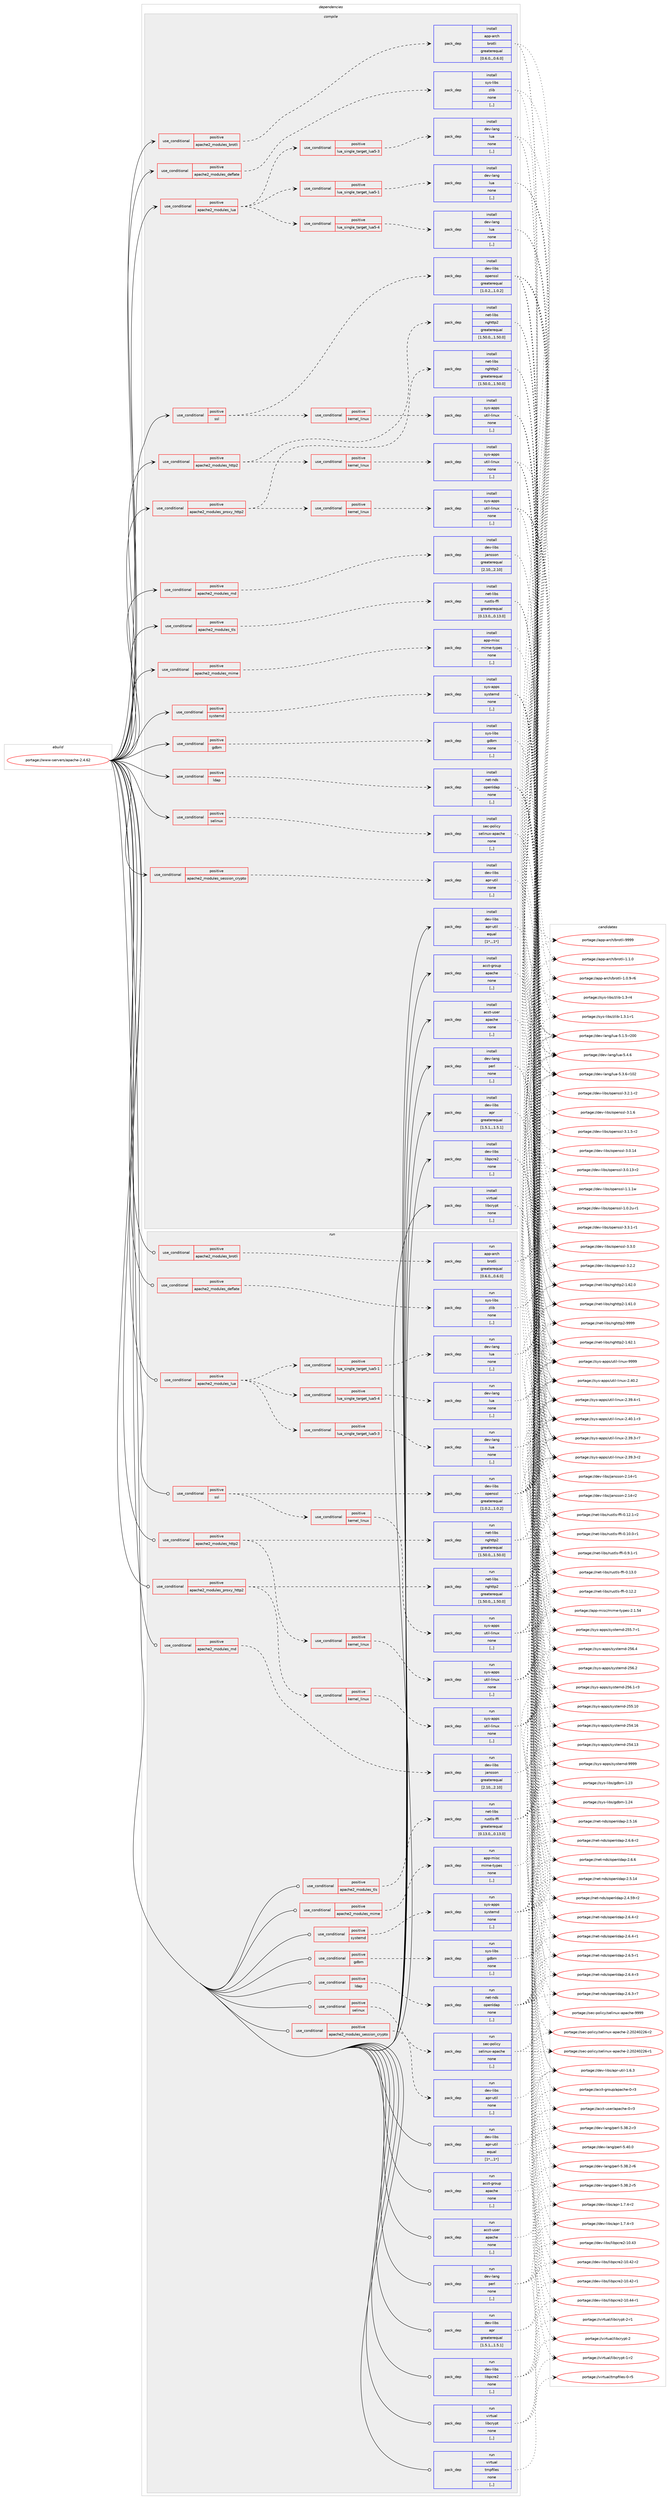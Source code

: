 digraph prolog {

# *************
# Graph options
# *************

newrank=true;
concentrate=true;
compound=true;
graph [rankdir=LR,fontname=Helvetica,fontsize=10,ranksep=1.5];#, ranksep=2.5, nodesep=0.2];
edge  [arrowhead=vee];
node  [fontname=Helvetica,fontsize=10];

# **********
# The ebuild
# **********

subgraph cluster_leftcol {
color=gray;
label=<<i>ebuild</i>>;
id [label="portage://www-servers/apache-2.4.62", color=red, width=4, href="../www-servers/apache-2.4.62.svg"];
}

# ****************
# The dependencies
# ****************

subgraph cluster_midcol {
color=gray;
label=<<i>dependencies</i>>;
subgraph cluster_compile {
fillcolor="#eeeeee";
style=filled;
label=<<i>compile</i>>;
subgraph cond120434 {
dependency452624 [label=<<TABLE BORDER="0" CELLBORDER="1" CELLSPACING="0" CELLPADDING="4"><TR><TD ROWSPAN="3" CELLPADDING="10">use_conditional</TD></TR><TR><TD>positive</TD></TR><TR><TD>apache2_modules_brotli</TD></TR></TABLE>>, shape=none, color=red];
subgraph pack328823 {
dependency452625 [label=<<TABLE BORDER="0" CELLBORDER="1" CELLSPACING="0" CELLPADDING="4" WIDTH="220"><TR><TD ROWSPAN="6" CELLPADDING="30">pack_dep</TD></TR><TR><TD WIDTH="110">install</TD></TR><TR><TD>app-arch</TD></TR><TR><TD>brotli</TD></TR><TR><TD>greaterequal</TD></TR><TR><TD>[0.6.0,,,0.6.0]</TD></TR></TABLE>>, shape=none, color=blue];
}
dependency452624:e -> dependency452625:w [weight=20,style="dashed",arrowhead="vee"];
}
id:e -> dependency452624:w [weight=20,style="solid",arrowhead="vee"];
subgraph cond120435 {
dependency452626 [label=<<TABLE BORDER="0" CELLBORDER="1" CELLSPACING="0" CELLPADDING="4"><TR><TD ROWSPAN="3" CELLPADDING="10">use_conditional</TD></TR><TR><TD>positive</TD></TR><TR><TD>apache2_modules_deflate</TD></TR></TABLE>>, shape=none, color=red];
subgraph pack328824 {
dependency452627 [label=<<TABLE BORDER="0" CELLBORDER="1" CELLSPACING="0" CELLPADDING="4" WIDTH="220"><TR><TD ROWSPAN="6" CELLPADDING="30">pack_dep</TD></TR><TR><TD WIDTH="110">install</TD></TR><TR><TD>sys-libs</TD></TR><TR><TD>zlib</TD></TR><TR><TD>none</TD></TR><TR><TD>[,,]</TD></TR></TABLE>>, shape=none, color=blue];
}
dependency452626:e -> dependency452627:w [weight=20,style="dashed",arrowhead="vee"];
}
id:e -> dependency452626:w [weight=20,style="solid",arrowhead="vee"];
subgraph cond120436 {
dependency452628 [label=<<TABLE BORDER="0" CELLBORDER="1" CELLSPACING="0" CELLPADDING="4"><TR><TD ROWSPAN="3" CELLPADDING="10">use_conditional</TD></TR><TR><TD>positive</TD></TR><TR><TD>apache2_modules_http2</TD></TR></TABLE>>, shape=none, color=red];
subgraph pack328825 {
dependency452629 [label=<<TABLE BORDER="0" CELLBORDER="1" CELLSPACING="0" CELLPADDING="4" WIDTH="220"><TR><TD ROWSPAN="6" CELLPADDING="30">pack_dep</TD></TR><TR><TD WIDTH="110">install</TD></TR><TR><TD>net-libs</TD></TR><TR><TD>nghttp2</TD></TR><TR><TD>greaterequal</TD></TR><TR><TD>[1.50.0,,,1.50.0]</TD></TR></TABLE>>, shape=none, color=blue];
}
dependency452628:e -> dependency452629:w [weight=20,style="dashed",arrowhead="vee"];
subgraph cond120437 {
dependency452630 [label=<<TABLE BORDER="0" CELLBORDER="1" CELLSPACING="0" CELLPADDING="4"><TR><TD ROWSPAN="3" CELLPADDING="10">use_conditional</TD></TR><TR><TD>positive</TD></TR><TR><TD>kernel_linux</TD></TR></TABLE>>, shape=none, color=red];
subgraph pack328826 {
dependency452631 [label=<<TABLE BORDER="0" CELLBORDER="1" CELLSPACING="0" CELLPADDING="4" WIDTH="220"><TR><TD ROWSPAN="6" CELLPADDING="30">pack_dep</TD></TR><TR><TD WIDTH="110">install</TD></TR><TR><TD>sys-apps</TD></TR><TR><TD>util-linux</TD></TR><TR><TD>none</TD></TR><TR><TD>[,,]</TD></TR></TABLE>>, shape=none, color=blue];
}
dependency452630:e -> dependency452631:w [weight=20,style="dashed",arrowhead="vee"];
}
dependency452628:e -> dependency452630:w [weight=20,style="dashed",arrowhead="vee"];
}
id:e -> dependency452628:w [weight=20,style="solid",arrowhead="vee"];
subgraph cond120438 {
dependency452632 [label=<<TABLE BORDER="0" CELLBORDER="1" CELLSPACING="0" CELLPADDING="4"><TR><TD ROWSPAN="3" CELLPADDING="10">use_conditional</TD></TR><TR><TD>positive</TD></TR><TR><TD>apache2_modules_lua</TD></TR></TABLE>>, shape=none, color=red];
subgraph cond120439 {
dependency452633 [label=<<TABLE BORDER="0" CELLBORDER="1" CELLSPACING="0" CELLPADDING="4"><TR><TD ROWSPAN="3" CELLPADDING="10">use_conditional</TD></TR><TR><TD>positive</TD></TR><TR><TD>lua_single_target_lua5-1</TD></TR></TABLE>>, shape=none, color=red];
subgraph pack328827 {
dependency452634 [label=<<TABLE BORDER="0" CELLBORDER="1" CELLSPACING="0" CELLPADDING="4" WIDTH="220"><TR><TD ROWSPAN="6" CELLPADDING="30">pack_dep</TD></TR><TR><TD WIDTH="110">install</TD></TR><TR><TD>dev-lang</TD></TR><TR><TD>lua</TD></TR><TR><TD>none</TD></TR><TR><TD>[,,]</TD></TR></TABLE>>, shape=none, color=blue];
}
dependency452633:e -> dependency452634:w [weight=20,style="dashed",arrowhead="vee"];
}
dependency452632:e -> dependency452633:w [weight=20,style="dashed",arrowhead="vee"];
subgraph cond120440 {
dependency452635 [label=<<TABLE BORDER="0" CELLBORDER="1" CELLSPACING="0" CELLPADDING="4"><TR><TD ROWSPAN="3" CELLPADDING="10">use_conditional</TD></TR><TR><TD>positive</TD></TR><TR><TD>lua_single_target_lua5-3</TD></TR></TABLE>>, shape=none, color=red];
subgraph pack328828 {
dependency452636 [label=<<TABLE BORDER="0" CELLBORDER="1" CELLSPACING="0" CELLPADDING="4" WIDTH="220"><TR><TD ROWSPAN="6" CELLPADDING="30">pack_dep</TD></TR><TR><TD WIDTH="110">install</TD></TR><TR><TD>dev-lang</TD></TR><TR><TD>lua</TD></TR><TR><TD>none</TD></TR><TR><TD>[,,]</TD></TR></TABLE>>, shape=none, color=blue];
}
dependency452635:e -> dependency452636:w [weight=20,style="dashed",arrowhead="vee"];
}
dependency452632:e -> dependency452635:w [weight=20,style="dashed",arrowhead="vee"];
subgraph cond120441 {
dependency452637 [label=<<TABLE BORDER="0" CELLBORDER="1" CELLSPACING="0" CELLPADDING="4"><TR><TD ROWSPAN="3" CELLPADDING="10">use_conditional</TD></TR><TR><TD>positive</TD></TR><TR><TD>lua_single_target_lua5-4</TD></TR></TABLE>>, shape=none, color=red];
subgraph pack328829 {
dependency452638 [label=<<TABLE BORDER="0" CELLBORDER="1" CELLSPACING="0" CELLPADDING="4" WIDTH="220"><TR><TD ROWSPAN="6" CELLPADDING="30">pack_dep</TD></TR><TR><TD WIDTH="110">install</TD></TR><TR><TD>dev-lang</TD></TR><TR><TD>lua</TD></TR><TR><TD>none</TD></TR><TR><TD>[,,]</TD></TR></TABLE>>, shape=none, color=blue];
}
dependency452637:e -> dependency452638:w [weight=20,style="dashed",arrowhead="vee"];
}
dependency452632:e -> dependency452637:w [weight=20,style="dashed",arrowhead="vee"];
}
id:e -> dependency452632:w [weight=20,style="solid",arrowhead="vee"];
subgraph cond120442 {
dependency452639 [label=<<TABLE BORDER="0" CELLBORDER="1" CELLSPACING="0" CELLPADDING="4"><TR><TD ROWSPAN="3" CELLPADDING="10">use_conditional</TD></TR><TR><TD>positive</TD></TR><TR><TD>apache2_modules_md</TD></TR></TABLE>>, shape=none, color=red];
subgraph pack328830 {
dependency452640 [label=<<TABLE BORDER="0" CELLBORDER="1" CELLSPACING="0" CELLPADDING="4" WIDTH="220"><TR><TD ROWSPAN="6" CELLPADDING="30">pack_dep</TD></TR><TR><TD WIDTH="110">install</TD></TR><TR><TD>dev-libs</TD></TR><TR><TD>jansson</TD></TR><TR><TD>greaterequal</TD></TR><TR><TD>[2.10,,,2.10]</TD></TR></TABLE>>, shape=none, color=blue];
}
dependency452639:e -> dependency452640:w [weight=20,style="dashed",arrowhead="vee"];
}
id:e -> dependency452639:w [weight=20,style="solid",arrowhead="vee"];
subgraph cond120443 {
dependency452641 [label=<<TABLE BORDER="0" CELLBORDER="1" CELLSPACING="0" CELLPADDING="4"><TR><TD ROWSPAN="3" CELLPADDING="10">use_conditional</TD></TR><TR><TD>positive</TD></TR><TR><TD>apache2_modules_mime</TD></TR></TABLE>>, shape=none, color=red];
subgraph pack328831 {
dependency452642 [label=<<TABLE BORDER="0" CELLBORDER="1" CELLSPACING="0" CELLPADDING="4" WIDTH="220"><TR><TD ROWSPAN="6" CELLPADDING="30">pack_dep</TD></TR><TR><TD WIDTH="110">install</TD></TR><TR><TD>app-misc</TD></TR><TR><TD>mime-types</TD></TR><TR><TD>none</TD></TR><TR><TD>[,,]</TD></TR></TABLE>>, shape=none, color=blue];
}
dependency452641:e -> dependency452642:w [weight=20,style="dashed",arrowhead="vee"];
}
id:e -> dependency452641:w [weight=20,style="solid",arrowhead="vee"];
subgraph cond120444 {
dependency452643 [label=<<TABLE BORDER="0" CELLBORDER="1" CELLSPACING="0" CELLPADDING="4"><TR><TD ROWSPAN="3" CELLPADDING="10">use_conditional</TD></TR><TR><TD>positive</TD></TR><TR><TD>apache2_modules_proxy_http2</TD></TR></TABLE>>, shape=none, color=red];
subgraph pack328832 {
dependency452644 [label=<<TABLE BORDER="0" CELLBORDER="1" CELLSPACING="0" CELLPADDING="4" WIDTH="220"><TR><TD ROWSPAN="6" CELLPADDING="30">pack_dep</TD></TR><TR><TD WIDTH="110">install</TD></TR><TR><TD>net-libs</TD></TR><TR><TD>nghttp2</TD></TR><TR><TD>greaterequal</TD></TR><TR><TD>[1.50.0,,,1.50.0]</TD></TR></TABLE>>, shape=none, color=blue];
}
dependency452643:e -> dependency452644:w [weight=20,style="dashed",arrowhead="vee"];
subgraph cond120445 {
dependency452645 [label=<<TABLE BORDER="0" CELLBORDER="1" CELLSPACING="0" CELLPADDING="4"><TR><TD ROWSPAN="3" CELLPADDING="10">use_conditional</TD></TR><TR><TD>positive</TD></TR><TR><TD>kernel_linux</TD></TR></TABLE>>, shape=none, color=red];
subgraph pack328833 {
dependency452646 [label=<<TABLE BORDER="0" CELLBORDER="1" CELLSPACING="0" CELLPADDING="4" WIDTH="220"><TR><TD ROWSPAN="6" CELLPADDING="30">pack_dep</TD></TR><TR><TD WIDTH="110">install</TD></TR><TR><TD>sys-apps</TD></TR><TR><TD>util-linux</TD></TR><TR><TD>none</TD></TR><TR><TD>[,,]</TD></TR></TABLE>>, shape=none, color=blue];
}
dependency452645:e -> dependency452646:w [weight=20,style="dashed",arrowhead="vee"];
}
dependency452643:e -> dependency452645:w [weight=20,style="dashed",arrowhead="vee"];
}
id:e -> dependency452643:w [weight=20,style="solid",arrowhead="vee"];
subgraph cond120446 {
dependency452647 [label=<<TABLE BORDER="0" CELLBORDER="1" CELLSPACING="0" CELLPADDING="4"><TR><TD ROWSPAN="3" CELLPADDING="10">use_conditional</TD></TR><TR><TD>positive</TD></TR><TR><TD>apache2_modules_session_crypto</TD></TR></TABLE>>, shape=none, color=red];
subgraph pack328834 {
dependency452648 [label=<<TABLE BORDER="0" CELLBORDER="1" CELLSPACING="0" CELLPADDING="4" WIDTH="220"><TR><TD ROWSPAN="6" CELLPADDING="30">pack_dep</TD></TR><TR><TD WIDTH="110">install</TD></TR><TR><TD>dev-libs</TD></TR><TR><TD>apr-util</TD></TR><TR><TD>none</TD></TR><TR><TD>[,,]</TD></TR></TABLE>>, shape=none, color=blue];
}
dependency452647:e -> dependency452648:w [weight=20,style="dashed",arrowhead="vee"];
}
id:e -> dependency452647:w [weight=20,style="solid",arrowhead="vee"];
subgraph cond120447 {
dependency452649 [label=<<TABLE BORDER="0" CELLBORDER="1" CELLSPACING="0" CELLPADDING="4"><TR><TD ROWSPAN="3" CELLPADDING="10">use_conditional</TD></TR><TR><TD>positive</TD></TR><TR><TD>apache2_modules_tls</TD></TR></TABLE>>, shape=none, color=red];
subgraph pack328835 {
dependency452650 [label=<<TABLE BORDER="0" CELLBORDER="1" CELLSPACING="0" CELLPADDING="4" WIDTH="220"><TR><TD ROWSPAN="6" CELLPADDING="30">pack_dep</TD></TR><TR><TD WIDTH="110">install</TD></TR><TR><TD>net-libs</TD></TR><TR><TD>rustls-ffi</TD></TR><TR><TD>greaterequal</TD></TR><TR><TD>[0.13.0,,,0.13.0]</TD></TR></TABLE>>, shape=none, color=blue];
}
dependency452649:e -> dependency452650:w [weight=20,style="dashed",arrowhead="vee"];
}
id:e -> dependency452649:w [weight=20,style="solid",arrowhead="vee"];
subgraph cond120448 {
dependency452651 [label=<<TABLE BORDER="0" CELLBORDER="1" CELLSPACING="0" CELLPADDING="4"><TR><TD ROWSPAN="3" CELLPADDING="10">use_conditional</TD></TR><TR><TD>positive</TD></TR><TR><TD>gdbm</TD></TR></TABLE>>, shape=none, color=red];
subgraph pack328836 {
dependency452652 [label=<<TABLE BORDER="0" CELLBORDER="1" CELLSPACING="0" CELLPADDING="4" WIDTH="220"><TR><TD ROWSPAN="6" CELLPADDING="30">pack_dep</TD></TR><TR><TD WIDTH="110">install</TD></TR><TR><TD>sys-libs</TD></TR><TR><TD>gdbm</TD></TR><TR><TD>none</TD></TR><TR><TD>[,,]</TD></TR></TABLE>>, shape=none, color=blue];
}
dependency452651:e -> dependency452652:w [weight=20,style="dashed",arrowhead="vee"];
}
id:e -> dependency452651:w [weight=20,style="solid",arrowhead="vee"];
subgraph cond120449 {
dependency452653 [label=<<TABLE BORDER="0" CELLBORDER="1" CELLSPACING="0" CELLPADDING="4"><TR><TD ROWSPAN="3" CELLPADDING="10">use_conditional</TD></TR><TR><TD>positive</TD></TR><TR><TD>ldap</TD></TR></TABLE>>, shape=none, color=red];
subgraph pack328837 {
dependency452654 [label=<<TABLE BORDER="0" CELLBORDER="1" CELLSPACING="0" CELLPADDING="4" WIDTH="220"><TR><TD ROWSPAN="6" CELLPADDING="30">pack_dep</TD></TR><TR><TD WIDTH="110">install</TD></TR><TR><TD>net-nds</TD></TR><TR><TD>openldap</TD></TR><TR><TD>none</TD></TR><TR><TD>[,,]</TD></TR></TABLE>>, shape=none, color=blue];
}
dependency452653:e -> dependency452654:w [weight=20,style="dashed",arrowhead="vee"];
}
id:e -> dependency452653:w [weight=20,style="solid",arrowhead="vee"];
subgraph cond120450 {
dependency452655 [label=<<TABLE BORDER="0" CELLBORDER="1" CELLSPACING="0" CELLPADDING="4"><TR><TD ROWSPAN="3" CELLPADDING="10">use_conditional</TD></TR><TR><TD>positive</TD></TR><TR><TD>selinux</TD></TR></TABLE>>, shape=none, color=red];
subgraph pack328838 {
dependency452656 [label=<<TABLE BORDER="0" CELLBORDER="1" CELLSPACING="0" CELLPADDING="4" WIDTH="220"><TR><TD ROWSPAN="6" CELLPADDING="30">pack_dep</TD></TR><TR><TD WIDTH="110">install</TD></TR><TR><TD>sec-policy</TD></TR><TR><TD>selinux-apache</TD></TR><TR><TD>none</TD></TR><TR><TD>[,,]</TD></TR></TABLE>>, shape=none, color=blue];
}
dependency452655:e -> dependency452656:w [weight=20,style="dashed",arrowhead="vee"];
}
id:e -> dependency452655:w [weight=20,style="solid",arrowhead="vee"];
subgraph cond120451 {
dependency452657 [label=<<TABLE BORDER="0" CELLBORDER="1" CELLSPACING="0" CELLPADDING="4"><TR><TD ROWSPAN="3" CELLPADDING="10">use_conditional</TD></TR><TR><TD>positive</TD></TR><TR><TD>ssl</TD></TR></TABLE>>, shape=none, color=red];
subgraph pack328839 {
dependency452658 [label=<<TABLE BORDER="0" CELLBORDER="1" CELLSPACING="0" CELLPADDING="4" WIDTH="220"><TR><TD ROWSPAN="6" CELLPADDING="30">pack_dep</TD></TR><TR><TD WIDTH="110">install</TD></TR><TR><TD>dev-libs</TD></TR><TR><TD>openssl</TD></TR><TR><TD>greaterequal</TD></TR><TR><TD>[1.0.2,,,1.0.2]</TD></TR></TABLE>>, shape=none, color=blue];
}
dependency452657:e -> dependency452658:w [weight=20,style="dashed",arrowhead="vee"];
subgraph cond120452 {
dependency452659 [label=<<TABLE BORDER="0" CELLBORDER="1" CELLSPACING="0" CELLPADDING="4"><TR><TD ROWSPAN="3" CELLPADDING="10">use_conditional</TD></TR><TR><TD>positive</TD></TR><TR><TD>kernel_linux</TD></TR></TABLE>>, shape=none, color=red];
subgraph pack328840 {
dependency452660 [label=<<TABLE BORDER="0" CELLBORDER="1" CELLSPACING="0" CELLPADDING="4" WIDTH="220"><TR><TD ROWSPAN="6" CELLPADDING="30">pack_dep</TD></TR><TR><TD WIDTH="110">install</TD></TR><TR><TD>sys-apps</TD></TR><TR><TD>util-linux</TD></TR><TR><TD>none</TD></TR><TR><TD>[,,]</TD></TR></TABLE>>, shape=none, color=blue];
}
dependency452659:e -> dependency452660:w [weight=20,style="dashed",arrowhead="vee"];
}
dependency452657:e -> dependency452659:w [weight=20,style="dashed",arrowhead="vee"];
}
id:e -> dependency452657:w [weight=20,style="solid",arrowhead="vee"];
subgraph cond120453 {
dependency452661 [label=<<TABLE BORDER="0" CELLBORDER="1" CELLSPACING="0" CELLPADDING="4"><TR><TD ROWSPAN="3" CELLPADDING="10">use_conditional</TD></TR><TR><TD>positive</TD></TR><TR><TD>systemd</TD></TR></TABLE>>, shape=none, color=red];
subgraph pack328841 {
dependency452662 [label=<<TABLE BORDER="0" CELLBORDER="1" CELLSPACING="0" CELLPADDING="4" WIDTH="220"><TR><TD ROWSPAN="6" CELLPADDING="30">pack_dep</TD></TR><TR><TD WIDTH="110">install</TD></TR><TR><TD>sys-apps</TD></TR><TR><TD>systemd</TD></TR><TR><TD>none</TD></TR><TR><TD>[,,]</TD></TR></TABLE>>, shape=none, color=blue];
}
dependency452661:e -> dependency452662:w [weight=20,style="dashed",arrowhead="vee"];
}
id:e -> dependency452661:w [weight=20,style="solid",arrowhead="vee"];
subgraph pack328842 {
dependency452663 [label=<<TABLE BORDER="0" CELLBORDER="1" CELLSPACING="0" CELLPADDING="4" WIDTH="220"><TR><TD ROWSPAN="6" CELLPADDING="30">pack_dep</TD></TR><TR><TD WIDTH="110">install</TD></TR><TR><TD>acct-group</TD></TR><TR><TD>apache</TD></TR><TR><TD>none</TD></TR><TR><TD>[,,]</TD></TR></TABLE>>, shape=none, color=blue];
}
id:e -> dependency452663:w [weight=20,style="solid",arrowhead="vee"];
subgraph pack328843 {
dependency452664 [label=<<TABLE BORDER="0" CELLBORDER="1" CELLSPACING="0" CELLPADDING="4" WIDTH="220"><TR><TD ROWSPAN="6" CELLPADDING="30">pack_dep</TD></TR><TR><TD WIDTH="110">install</TD></TR><TR><TD>acct-user</TD></TR><TR><TD>apache</TD></TR><TR><TD>none</TD></TR><TR><TD>[,,]</TD></TR></TABLE>>, shape=none, color=blue];
}
id:e -> dependency452664:w [weight=20,style="solid",arrowhead="vee"];
subgraph pack328844 {
dependency452665 [label=<<TABLE BORDER="0" CELLBORDER="1" CELLSPACING="0" CELLPADDING="4" WIDTH="220"><TR><TD ROWSPAN="6" CELLPADDING="30">pack_dep</TD></TR><TR><TD WIDTH="110">install</TD></TR><TR><TD>dev-lang</TD></TR><TR><TD>perl</TD></TR><TR><TD>none</TD></TR><TR><TD>[,,]</TD></TR></TABLE>>, shape=none, color=blue];
}
id:e -> dependency452665:w [weight=20,style="solid",arrowhead="vee"];
subgraph pack328845 {
dependency452666 [label=<<TABLE BORDER="0" CELLBORDER="1" CELLSPACING="0" CELLPADDING="4" WIDTH="220"><TR><TD ROWSPAN="6" CELLPADDING="30">pack_dep</TD></TR><TR><TD WIDTH="110">install</TD></TR><TR><TD>dev-libs</TD></TR><TR><TD>apr</TD></TR><TR><TD>greaterequal</TD></TR><TR><TD>[1.5.1,,,1.5.1]</TD></TR></TABLE>>, shape=none, color=blue];
}
id:e -> dependency452666:w [weight=20,style="solid",arrowhead="vee"];
subgraph pack328846 {
dependency452667 [label=<<TABLE BORDER="0" CELLBORDER="1" CELLSPACING="0" CELLPADDING="4" WIDTH="220"><TR><TD ROWSPAN="6" CELLPADDING="30">pack_dep</TD></TR><TR><TD WIDTH="110">install</TD></TR><TR><TD>dev-libs</TD></TR><TR><TD>apr-util</TD></TR><TR><TD>equal</TD></TR><TR><TD>[1*,,,1*]</TD></TR></TABLE>>, shape=none, color=blue];
}
id:e -> dependency452667:w [weight=20,style="solid",arrowhead="vee"];
subgraph pack328847 {
dependency452668 [label=<<TABLE BORDER="0" CELLBORDER="1" CELLSPACING="0" CELLPADDING="4" WIDTH="220"><TR><TD ROWSPAN="6" CELLPADDING="30">pack_dep</TD></TR><TR><TD WIDTH="110">install</TD></TR><TR><TD>dev-libs</TD></TR><TR><TD>libpcre2</TD></TR><TR><TD>none</TD></TR><TR><TD>[,,]</TD></TR></TABLE>>, shape=none, color=blue];
}
id:e -> dependency452668:w [weight=20,style="solid",arrowhead="vee"];
subgraph pack328848 {
dependency452669 [label=<<TABLE BORDER="0" CELLBORDER="1" CELLSPACING="0" CELLPADDING="4" WIDTH="220"><TR><TD ROWSPAN="6" CELLPADDING="30">pack_dep</TD></TR><TR><TD WIDTH="110">install</TD></TR><TR><TD>virtual</TD></TR><TR><TD>libcrypt</TD></TR><TR><TD>none</TD></TR><TR><TD>[,,]</TD></TR></TABLE>>, shape=none, color=blue];
}
id:e -> dependency452669:w [weight=20,style="solid",arrowhead="vee"];
}
subgraph cluster_compileandrun {
fillcolor="#eeeeee";
style=filled;
label=<<i>compile and run</i>>;
}
subgraph cluster_run {
fillcolor="#eeeeee";
style=filled;
label=<<i>run</i>>;
subgraph cond120454 {
dependency452670 [label=<<TABLE BORDER="0" CELLBORDER="1" CELLSPACING="0" CELLPADDING="4"><TR><TD ROWSPAN="3" CELLPADDING="10">use_conditional</TD></TR><TR><TD>positive</TD></TR><TR><TD>apache2_modules_brotli</TD></TR></TABLE>>, shape=none, color=red];
subgraph pack328849 {
dependency452671 [label=<<TABLE BORDER="0" CELLBORDER="1" CELLSPACING="0" CELLPADDING="4" WIDTH="220"><TR><TD ROWSPAN="6" CELLPADDING="30">pack_dep</TD></TR><TR><TD WIDTH="110">run</TD></TR><TR><TD>app-arch</TD></TR><TR><TD>brotli</TD></TR><TR><TD>greaterequal</TD></TR><TR><TD>[0.6.0,,,0.6.0]</TD></TR></TABLE>>, shape=none, color=blue];
}
dependency452670:e -> dependency452671:w [weight=20,style="dashed",arrowhead="vee"];
}
id:e -> dependency452670:w [weight=20,style="solid",arrowhead="odot"];
subgraph cond120455 {
dependency452672 [label=<<TABLE BORDER="0" CELLBORDER="1" CELLSPACING="0" CELLPADDING="4"><TR><TD ROWSPAN="3" CELLPADDING="10">use_conditional</TD></TR><TR><TD>positive</TD></TR><TR><TD>apache2_modules_deflate</TD></TR></TABLE>>, shape=none, color=red];
subgraph pack328850 {
dependency452673 [label=<<TABLE BORDER="0" CELLBORDER="1" CELLSPACING="0" CELLPADDING="4" WIDTH="220"><TR><TD ROWSPAN="6" CELLPADDING="30">pack_dep</TD></TR><TR><TD WIDTH="110">run</TD></TR><TR><TD>sys-libs</TD></TR><TR><TD>zlib</TD></TR><TR><TD>none</TD></TR><TR><TD>[,,]</TD></TR></TABLE>>, shape=none, color=blue];
}
dependency452672:e -> dependency452673:w [weight=20,style="dashed",arrowhead="vee"];
}
id:e -> dependency452672:w [weight=20,style="solid",arrowhead="odot"];
subgraph cond120456 {
dependency452674 [label=<<TABLE BORDER="0" CELLBORDER="1" CELLSPACING="0" CELLPADDING="4"><TR><TD ROWSPAN="3" CELLPADDING="10">use_conditional</TD></TR><TR><TD>positive</TD></TR><TR><TD>apache2_modules_http2</TD></TR></TABLE>>, shape=none, color=red];
subgraph pack328851 {
dependency452675 [label=<<TABLE BORDER="0" CELLBORDER="1" CELLSPACING="0" CELLPADDING="4" WIDTH="220"><TR><TD ROWSPAN="6" CELLPADDING="30">pack_dep</TD></TR><TR><TD WIDTH="110">run</TD></TR><TR><TD>net-libs</TD></TR><TR><TD>nghttp2</TD></TR><TR><TD>greaterequal</TD></TR><TR><TD>[1.50.0,,,1.50.0]</TD></TR></TABLE>>, shape=none, color=blue];
}
dependency452674:e -> dependency452675:w [weight=20,style="dashed",arrowhead="vee"];
subgraph cond120457 {
dependency452676 [label=<<TABLE BORDER="0" CELLBORDER="1" CELLSPACING="0" CELLPADDING="4"><TR><TD ROWSPAN="3" CELLPADDING="10">use_conditional</TD></TR><TR><TD>positive</TD></TR><TR><TD>kernel_linux</TD></TR></TABLE>>, shape=none, color=red];
subgraph pack328852 {
dependency452677 [label=<<TABLE BORDER="0" CELLBORDER="1" CELLSPACING="0" CELLPADDING="4" WIDTH="220"><TR><TD ROWSPAN="6" CELLPADDING="30">pack_dep</TD></TR><TR><TD WIDTH="110">run</TD></TR><TR><TD>sys-apps</TD></TR><TR><TD>util-linux</TD></TR><TR><TD>none</TD></TR><TR><TD>[,,]</TD></TR></TABLE>>, shape=none, color=blue];
}
dependency452676:e -> dependency452677:w [weight=20,style="dashed",arrowhead="vee"];
}
dependency452674:e -> dependency452676:w [weight=20,style="dashed",arrowhead="vee"];
}
id:e -> dependency452674:w [weight=20,style="solid",arrowhead="odot"];
subgraph cond120458 {
dependency452678 [label=<<TABLE BORDER="0" CELLBORDER="1" CELLSPACING="0" CELLPADDING="4"><TR><TD ROWSPAN="3" CELLPADDING="10">use_conditional</TD></TR><TR><TD>positive</TD></TR><TR><TD>apache2_modules_lua</TD></TR></TABLE>>, shape=none, color=red];
subgraph cond120459 {
dependency452679 [label=<<TABLE BORDER="0" CELLBORDER="1" CELLSPACING="0" CELLPADDING="4"><TR><TD ROWSPAN="3" CELLPADDING="10">use_conditional</TD></TR><TR><TD>positive</TD></TR><TR><TD>lua_single_target_lua5-1</TD></TR></TABLE>>, shape=none, color=red];
subgraph pack328853 {
dependency452680 [label=<<TABLE BORDER="0" CELLBORDER="1" CELLSPACING="0" CELLPADDING="4" WIDTH="220"><TR><TD ROWSPAN="6" CELLPADDING="30">pack_dep</TD></TR><TR><TD WIDTH="110">run</TD></TR><TR><TD>dev-lang</TD></TR><TR><TD>lua</TD></TR><TR><TD>none</TD></TR><TR><TD>[,,]</TD></TR></TABLE>>, shape=none, color=blue];
}
dependency452679:e -> dependency452680:w [weight=20,style="dashed",arrowhead="vee"];
}
dependency452678:e -> dependency452679:w [weight=20,style="dashed",arrowhead="vee"];
subgraph cond120460 {
dependency452681 [label=<<TABLE BORDER="0" CELLBORDER="1" CELLSPACING="0" CELLPADDING="4"><TR><TD ROWSPAN="3" CELLPADDING="10">use_conditional</TD></TR><TR><TD>positive</TD></TR><TR><TD>lua_single_target_lua5-3</TD></TR></TABLE>>, shape=none, color=red];
subgraph pack328854 {
dependency452682 [label=<<TABLE BORDER="0" CELLBORDER="1" CELLSPACING="0" CELLPADDING="4" WIDTH="220"><TR><TD ROWSPAN="6" CELLPADDING="30">pack_dep</TD></TR><TR><TD WIDTH="110">run</TD></TR><TR><TD>dev-lang</TD></TR><TR><TD>lua</TD></TR><TR><TD>none</TD></TR><TR><TD>[,,]</TD></TR></TABLE>>, shape=none, color=blue];
}
dependency452681:e -> dependency452682:w [weight=20,style="dashed",arrowhead="vee"];
}
dependency452678:e -> dependency452681:w [weight=20,style="dashed",arrowhead="vee"];
subgraph cond120461 {
dependency452683 [label=<<TABLE BORDER="0" CELLBORDER="1" CELLSPACING="0" CELLPADDING="4"><TR><TD ROWSPAN="3" CELLPADDING="10">use_conditional</TD></TR><TR><TD>positive</TD></TR><TR><TD>lua_single_target_lua5-4</TD></TR></TABLE>>, shape=none, color=red];
subgraph pack328855 {
dependency452684 [label=<<TABLE BORDER="0" CELLBORDER="1" CELLSPACING="0" CELLPADDING="4" WIDTH="220"><TR><TD ROWSPAN="6" CELLPADDING="30">pack_dep</TD></TR><TR><TD WIDTH="110">run</TD></TR><TR><TD>dev-lang</TD></TR><TR><TD>lua</TD></TR><TR><TD>none</TD></TR><TR><TD>[,,]</TD></TR></TABLE>>, shape=none, color=blue];
}
dependency452683:e -> dependency452684:w [weight=20,style="dashed",arrowhead="vee"];
}
dependency452678:e -> dependency452683:w [weight=20,style="dashed",arrowhead="vee"];
}
id:e -> dependency452678:w [weight=20,style="solid",arrowhead="odot"];
subgraph cond120462 {
dependency452685 [label=<<TABLE BORDER="0" CELLBORDER="1" CELLSPACING="0" CELLPADDING="4"><TR><TD ROWSPAN="3" CELLPADDING="10">use_conditional</TD></TR><TR><TD>positive</TD></TR><TR><TD>apache2_modules_md</TD></TR></TABLE>>, shape=none, color=red];
subgraph pack328856 {
dependency452686 [label=<<TABLE BORDER="0" CELLBORDER="1" CELLSPACING="0" CELLPADDING="4" WIDTH="220"><TR><TD ROWSPAN="6" CELLPADDING="30">pack_dep</TD></TR><TR><TD WIDTH="110">run</TD></TR><TR><TD>dev-libs</TD></TR><TR><TD>jansson</TD></TR><TR><TD>greaterequal</TD></TR><TR><TD>[2.10,,,2.10]</TD></TR></TABLE>>, shape=none, color=blue];
}
dependency452685:e -> dependency452686:w [weight=20,style="dashed",arrowhead="vee"];
}
id:e -> dependency452685:w [weight=20,style="solid",arrowhead="odot"];
subgraph cond120463 {
dependency452687 [label=<<TABLE BORDER="0" CELLBORDER="1" CELLSPACING="0" CELLPADDING="4"><TR><TD ROWSPAN="3" CELLPADDING="10">use_conditional</TD></TR><TR><TD>positive</TD></TR><TR><TD>apache2_modules_mime</TD></TR></TABLE>>, shape=none, color=red];
subgraph pack328857 {
dependency452688 [label=<<TABLE BORDER="0" CELLBORDER="1" CELLSPACING="0" CELLPADDING="4" WIDTH="220"><TR><TD ROWSPAN="6" CELLPADDING="30">pack_dep</TD></TR><TR><TD WIDTH="110">run</TD></TR><TR><TD>app-misc</TD></TR><TR><TD>mime-types</TD></TR><TR><TD>none</TD></TR><TR><TD>[,,]</TD></TR></TABLE>>, shape=none, color=blue];
}
dependency452687:e -> dependency452688:w [weight=20,style="dashed",arrowhead="vee"];
}
id:e -> dependency452687:w [weight=20,style="solid",arrowhead="odot"];
subgraph cond120464 {
dependency452689 [label=<<TABLE BORDER="0" CELLBORDER="1" CELLSPACING="0" CELLPADDING="4"><TR><TD ROWSPAN="3" CELLPADDING="10">use_conditional</TD></TR><TR><TD>positive</TD></TR><TR><TD>apache2_modules_proxy_http2</TD></TR></TABLE>>, shape=none, color=red];
subgraph pack328858 {
dependency452690 [label=<<TABLE BORDER="0" CELLBORDER="1" CELLSPACING="0" CELLPADDING="4" WIDTH="220"><TR><TD ROWSPAN="6" CELLPADDING="30">pack_dep</TD></TR><TR><TD WIDTH="110">run</TD></TR><TR><TD>net-libs</TD></TR><TR><TD>nghttp2</TD></TR><TR><TD>greaterequal</TD></TR><TR><TD>[1.50.0,,,1.50.0]</TD></TR></TABLE>>, shape=none, color=blue];
}
dependency452689:e -> dependency452690:w [weight=20,style="dashed",arrowhead="vee"];
subgraph cond120465 {
dependency452691 [label=<<TABLE BORDER="0" CELLBORDER="1" CELLSPACING="0" CELLPADDING="4"><TR><TD ROWSPAN="3" CELLPADDING="10">use_conditional</TD></TR><TR><TD>positive</TD></TR><TR><TD>kernel_linux</TD></TR></TABLE>>, shape=none, color=red];
subgraph pack328859 {
dependency452692 [label=<<TABLE BORDER="0" CELLBORDER="1" CELLSPACING="0" CELLPADDING="4" WIDTH="220"><TR><TD ROWSPAN="6" CELLPADDING="30">pack_dep</TD></TR><TR><TD WIDTH="110">run</TD></TR><TR><TD>sys-apps</TD></TR><TR><TD>util-linux</TD></TR><TR><TD>none</TD></TR><TR><TD>[,,]</TD></TR></TABLE>>, shape=none, color=blue];
}
dependency452691:e -> dependency452692:w [weight=20,style="dashed",arrowhead="vee"];
}
dependency452689:e -> dependency452691:w [weight=20,style="dashed",arrowhead="vee"];
}
id:e -> dependency452689:w [weight=20,style="solid",arrowhead="odot"];
subgraph cond120466 {
dependency452693 [label=<<TABLE BORDER="0" CELLBORDER="1" CELLSPACING="0" CELLPADDING="4"><TR><TD ROWSPAN="3" CELLPADDING="10">use_conditional</TD></TR><TR><TD>positive</TD></TR><TR><TD>apache2_modules_session_crypto</TD></TR></TABLE>>, shape=none, color=red];
subgraph pack328860 {
dependency452694 [label=<<TABLE BORDER="0" CELLBORDER="1" CELLSPACING="0" CELLPADDING="4" WIDTH="220"><TR><TD ROWSPAN="6" CELLPADDING="30">pack_dep</TD></TR><TR><TD WIDTH="110">run</TD></TR><TR><TD>dev-libs</TD></TR><TR><TD>apr-util</TD></TR><TR><TD>none</TD></TR><TR><TD>[,,]</TD></TR></TABLE>>, shape=none, color=blue];
}
dependency452693:e -> dependency452694:w [weight=20,style="dashed",arrowhead="vee"];
}
id:e -> dependency452693:w [weight=20,style="solid",arrowhead="odot"];
subgraph cond120467 {
dependency452695 [label=<<TABLE BORDER="0" CELLBORDER="1" CELLSPACING="0" CELLPADDING="4"><TR><TD ROWSPAN="3" CELLPADDING="10">use_conditional</TD></TR><TR><TD>positive</TD></TR><TR><TD>apache2_modules_tls</TD></TR></TABLE>>, shape=none, color=red];
subgraph pack328861 {
dependency452696 [label=<<TABLE BORDER="0" CELLBORDER="1" CELLSPACING="0" CELLPADDING="4" WIDTH="220"><TR><TD ROWSPAN="6" CELLPADDING="30">pack_dep</TD></TR><TR><TD WIDTH="110">run</TD></TR><TR><TD>net-libs</TD></TR><TR><TD>rustls-ffi</TD></TR><TR><TD>greaterequal</TD></TR><TR><TD>[0.13.0,,,0.13.0]</TD></TR></TABLE>>, shape=none, color=blue];
}
dependency452695:e -> dependency452696:w [weight=20,style="dashed",arrowhead="vee"];
}
id:e -> dependency452695:w [weight=20,style="solid",arrowhead="odot"];
subgraph cond120468 {
dependency452697 [label=<<TABLE BORDER="0" CELLBORDER="1" CELLSPACING="0" CELLPADDING="4"><TR><TD ROWSPAN="3" CELLPADDING="10">use_conditional</TD></TR><TR><TD>positive</TD></TR><TR><TD>gdbm</TD></TR></TABLE>>, shape=none, color=red];
subgraph pack328862 {
dependency452698 [label=<<TABLE BORDER="0" CELLBORDER="1" CELLSPACING="0" CELLPADDING="4" WIDTH="220"><TR><TD ROWSPAN="6" CELLPADDING="30">pack_dep</TD></TR><TR><TD WIDTH="110">run</TD></TR><TR><TD>sys-libs</TD></TR><TR><TD>gdbm</TD></TR><TR><TD>none</TD></TR><TR><TD>[,,]</TD></TR></TABLE>>, shape=none, color=blue];
}
dependency452697:e -> dependency452698:w [weight=20,style="dashed",arrowhead="vee"];
}
id:e -> dependency452697:w [weight=20,style="solid",arrowhead="odot"];
subgraph cond120469 {
dependency452699 [label=<<TABLE BORDER="0" CELLBORDER="1" CELLSPACING="0" CELLPADDING="4"><TR><TD ROWSPAN="3" CELLPADDING="10">use_conditional</TD></TR><TR><TD>positive</TD></TR><TR><TD>ldap</TD></TR></TABLE>>, shape=none, color=red];
subgraph pack328863 {
dependency452700 [label=<<TABLE BORDER="0" CELLBORDER="1" CELLSPACING="0" CELLPADDING="4" WIDTH="220"><TR><TD ROWSPAN="6" CELLPADDING="30">pack_dep</TD></TR><TR><TD WIDTH="110">run</TD></TR><TR><TD>net-nds</TD></TR><TR><TD>openldap</TD></TR><TR><TD>none</TD></TR><TR><TD>[,,]</TD></TR></TABLE>>, shape=none, color=blue];
}
dependency452699:e -> dependency452700:w [weight=20,style="dashed",arrowhead="vee"];
}
id:e -> dependency452699:w [weight=20,style="solid",arrowhead="odot"];
subgraph cond120470 {
dependency452701 [label=<<TABLE BORDER="0" CELLBORDER="1" CELLSPACING="0" CELLPADDING="4"><TR><TD ROWSPAN="3" CELLPADDING="10">use_conditional</TD></TR><TR><TD>positive</TD></TR><TR><TD>selinux</TD></TR></TABLE>>, shape=none, color=red];
subgraph pack328864 {
dependency452702 [label=<<TABLE BORDER="0" CELLBORDER="1" CELLSPACING="0" CELLPADDING="4" WIDTH="220"><TR><TD ROWSPAN="6" CELLPADDING="30">pack_dep</TD></TR><TR><TD WIDTH="110">run</TD></TR><TR><TD>sec-policy</TD></TR><TR><TD>selinux-apache</TD></TR><TR><TD>none</TD></TR><TR><TD>[,,]</TD></TR></TABLE>>, shape=none, color=blue];
}
dependency452701:e -> dependency452702:w [weight=20,style="dashed",arrowhead="vee"];
}
id:e -> dependency452701:w [weight=20,style="solid",arrowhead="odot"];
subgraph cond120471 {
dependency452703 [label=<<TABLE BORDER="0" CELLBORDER="1" CELLSPACING="0" CELLPADDING="4"><TR><TD ROWSPAN="3" CELLPADDING="10">use_conditional</TD></TR><TR><TD>positive</TD></TR><TR><TD>ssl</TD></TR></TABLE>>, shape=none, color=red];
subgraph pack328865 {
dependency452704 [label=<<TABLE BORDER="0" CELLBORDER="1" CELLSPACING="0" CELLPADDING="4" WIDTH="220"><TR><TD ROWSPAN="6" CELLPADDING="30">pack_dep</TD></TR><TR><TD WIDTH="110">run</TD></TR><TR><TD>dev-libs</TD></TR><TR><TD>openssl</TD></TR><TR><TD>greaterequal</TD></TR><TR><TD>[1.0.2,,,1.0.2]</TD></TR></TABLE>>, shape=none, color=blue];
}
dependency452703:e -> dependency452704:w [weight=20,style="dashed",arrowhead="vee"];
subgraph cond120472 {
dependency452705 [label=<<TABLE BORDER="0" CELLBORDER="1" CELLSPACING="0" CELLPADDING="4"><TR><TD ROWSPAN="3" CELLPADDING="10">use_conditional</TD></TR><TR><TD>positive</TD></TR><TR><TD>kernel_linux</TD></TR></TABLE>>, shape=none, color=red];
subgraph pack328866 {
dependency452706 [label=<<TABLE BORDER="0" CELLBORDER="1" CELLSPACING="0" CELLPADDING="4" WIDTH="220"><TR><TD ROWSPAN="6" CELLPADDING="30">pack_dep</TD></TR><TR><TD WIDTH="110">run</TD></TR><TR><TD>sys-apps</TD></TR><TR><TD>util-linux</TD></TR><TR><TD>none</TD></TR><TR><TD>[,,]</TD></TR></TABLE>>, shape=none, color=blue];
}
dependency452705:e -> dependency452706:w [weight=20,style="dashed",arrowhead="vee"];
}
dependency452703:e -> dependency452705:w [weight=20,style="dashed",arrowhead="vee"];
}
id:e -> dependency452703:w [weight=20,style="solid",arrowhead="odot"];
subgraph cond120473 {
dependency452707 [label=<<TABLE BORDER="0" CELLBORDER="1" CELLSPACING="0" CELLPADDING="4"><TR><TD ROWSPAN="3" CELLPADDING="10">use_conditional</TD></TR><TR><TD>positive</TD></TR><TR><TD>systemd</TD></TR></TABLE>>, shape=none, color=red];
subgraph pack328867 {
dependency452708 [label=<<TABLE BORDER="0" CELLBORDER="1" CELLSPACING="0" CELLPADDING="4" WIDTH="220"><TR><TD ROWSPAN="6" CELLPADDING="30">pack_dep</TD></TR><TR><TD WIDTH="110">run</TD></TR><TR><TD>sys-apps</TD></TR><TR><TD>systemd</TD></TR><TR><TD>none</TD></TR><TR><TD>[,,]</TD></TR></TABLE>>, shape=none, color=blue];
}
dependency452707:e -> dependency452708:w [weight=20,style="dashed",arrowhead="vee"];
}
id:e -> dependency452707:w [weight=20,style="solid",arrowhead="odot"];
subgraph pack328868 {
dependency452709 [label=<<TABLE BORDER="0" CELLBORDER="1" CELLSPACING="0" CELLPADDING="4" WIDTH="220"><TR><TD ROWSPAN="6" CELLPADDING="30">pack_dep</TD></TR><TR><TD WIDTH="110">run</TD></TR><TR><TD>acct-group</TD></TR><TR><TD>apache</TD></TR><TR><TD>none</TD></TR><TR><TD>[,,]</TD></TR></TABLE>>, shape=none, color=blue];
}
id:e -> dependency452709:w [weight=20,style="solid",arrowhead="odot"];
subgraph pack328869 {
dependency452710 [label=<<TABLE BORDER="0" CELLBORDER="1" CELLSPACING="0" CELLPADDING="4" WIDTH="220"><TR><TD ROWSPAN="6" CELLPADDING="30">pack_dep</TD></TR><TR><TD WIDTH="110">run</TD></TR><TR><TD>acct-user</TD></TR><TR><TD>apache</TD></TR><TR><TD>none</TD></TR><TR><TD>[,,]</TD></TR></TABLE>>, shape=none, color=blue];
}
id:e -> dependency452710:w [weight=20,style="solid",arrowhead="odot"];
subgraph pack328870 {
dependency452711 [label=<<TABLE BORDER="0" CELLBORDER="1" CELLSPACING="0" CELLPADDING="4" WIDTH="220"><TR><TD ROWSPAN="6" CELLPADDING="30">pack_dep</TD></TR><TR><TD WIDTH="110">run</TD></TR><TR><TD>dev-lang</TD></TR><TR><TD>perl</TD></TR><TR><TD>none</TD></TR><TR><TD>[,,]</TD></TR></TABLE>>, shape=none, color=blue];
}
id:e -> dependency452711:w [weight=20,style="solid",arrowhead="odot"];
subgraph pack328871 {
dependency452712 [label=<<TABLE BORDER="0" CELLBORDER="1" CELLSPACING="0" CELLPADDING="4" WIDTH="220"><TR><TD ROWSPAN="6" CELLPADDING="30">pack_dep</TD></TR><TR><TD WIDTH="110">run</TD></TR><TR><TD>dev-libs</TD></TR><TR><TD>apr</TD></TR><TR><TD>greaterequal</TD></TR><TR><TD>[1.5.1,,,1.5.1]</TD></TR></TABLE>>, shape=none, color=blue];
}
id:e -> dependency452712:w [weight=20,style="solid",arrowhead="odot"];
subgraph pack328872 {
dependency452713 [label=<<TABLE BORDER="0" CELLBORDER="1" CELLSPACING="0" CELLPADDING="4" WIDTH="220"><TR><TD ROWSPAN="6" CELLPADDING="30">pack_dep</TD></TR><TR><TD WIDTH="110">run</TD></TR><TR><TD>dev-libs</TD></TR><TR><TD>apr-util</TD></TR><TR><TD>equal</TD></TR><TR><TD>[1*,,,1*]</TD></TR></TABLE>>, shape=none, color=blue];
}
id:e -> dependency452713:w [weight=20,style="solid",arrowhead="odot"];
subgraph pack328873 {
dependency452714 [label=<<TABLE BORDER="0" CELLBORDER="1" CELLSPACING="0" CELLPADDING="4" WIDTH="220"><TR><TD ROWSPAN="6" CELLPADDING="30">pack_dep</TD></TR><TR><TD WIDTH="110">run</TD></TR><TR><TD>dev-libs</TD></TR><TR><TD>libpcre2</TD></TR><TR><TD>none</TD></TR><TR><TD>[,,]</TD></TR></TABLE>>, shape=none, color=blue];
}
id:e -> dependency452714:w [weight=20,style="solid",arrowhead="odot"];
subgraph pack328874 {
dependency452715 [label=<<TABLE BORDER="0" CELLBORDER="1" CELLSPACING="0" CELLPADDING="4" WIDTH="220"><TR><TD ROWSPAN="6" CELLPADDING="30">pack_dep</TD></TR><TR><TD WIDTH="110">run</TD></TR><TR><TD>virtual</TD></TR><TR><TD>libcrypt</TD></TR><TR><TD>none</TD></TR><TR><TD>[,,]</TD></TR></TABLE>>, shape=none, color=blue];
}
id:e -> dependency452715:w [weight=20,style="solid",arrowhead="odot"];
subgraph pack328875 {
dependency452716 [label=<<TABLE BORDER="0" CELLBORDER="1" CELLSPACING="0" CELLPADDING="4" WIDTH="220"><TR><TD ROWSPAN="6" CELLPADDING="30">pack_dep</TD></TR><TR><TD WIDTH="110">run</TD></TR><TR><TD>virtual</TD></TR><TR><TD>tmpfiles</TD></TR><TR><TD>none</TD></TR><TR><TD>[,,]</TD></TR></TABLE>>, shape=none, color=blue];
}
id:e -> dependency452716:w [weight=20,style="solid",arrowhead="odot"];
}
}

# **************
# The candidates
# **************

subgraph cluster_choices {
rank=same;
color=gray;
label=<<i>candidates</i>>;

subgraph choice328823 {
color=black;
nodesep=1;
choice9711211245971149910447981141111161081054557575757 [label="portage://app-arch/brotli-9999", color=red, width=4,href="../app-arch/brotli-9999.svg"];
choice971121124597114991044798114111116108105454946494648 [label="portage://app-arch/brotli-1.1.0", color=red, width=4,href="../app-arch/brotli-1.1.0.svg"];
choice9711211245971149910447981141111161081054549464846574511454 [label="portage://app-arch/brotli-1.0.9-r6", color=red, width=4,href="../app-arch/brotli-1.0.9-r6.svg"];
dependency452625:e -> choice9711211245971149910447981141111161081054557575757:w [style=dotted,weight="100"];
dependency452625:e -> choice971121124597114991044798114111116108105454946494648:w [style=dotted,weight="100"];
dependency452625:e -> choice9711211245971149910447981141111161081054549464846574511454:w [style=dotted,weight="100"];
}
subgraph choice328824 {
color=black;
nodesep=1;
choice115121115451081059811547122108105984549465146494511449 [label="portage://sys-libs/zlib-1.3.1-r1", color=red, width=4,href="../sys-libs/zlib-1.3.1-r1.svg"];
choice11512111545108105981154712210810598454946514511452 [label="portage://sys-libs/zlib-1.3-r4", color=red, width=4,href="../sys-libs/zlib-1.3-r4.svg"];
dependency452627:e -> choice115121115451081059811547122108105984549465146494511449:w [style=dotted,weight="100"];
dependency452627:e -> choice11512111545108105981154712210810598454946514511452:w [style=dotted,weight="100"];
}
subgraph choice328825 {
color=black;
nodesep=1;
choice110101116451081059811547110103104116116112504557575757 [label="portage://net-libs/nghttp2-9999", color=red, width=4,href="../net-libs/nghttp2-9999.svg"];
choice1101011164510810598115471101031041161161125045494654504649 [label="portage://net-libs/nghttp2-1.62.1", color=red, width=4,href="../net-libs/nghttp2-1.62.1.svg"];
choice1101011164510810598115471101031041161161125045494654504648 [label="portage://net-libs/nghttp2-1.62.0", color=red, width=4,href="../net-libs/nghttp2-1.62.0.svg"];
choice1101011164510810598115471101031041161161125045494654494648 [label="portage://net-libs/nghttp2-1.61.0", color=red, width=4,href="../net-libs/nghttp2-1.61.0.svg"];
dependency452629:e -> choice110101116451081059811547110103104116116112504557575757:w [style=dotted,weight="100"];
dependency452629:e -> choice1101011164510810598115471101031041161161125045494654504649:w [style=dotted,weight="100"];
dependency452629:e -> choice1101011164510810598115471101031041161161125045494654504648:w [style=dotted,weight="100"];
dependency452629:e -> choice1101011164510810598115471101031041161161125045494654494648:w [style=dotted,weight="100"];
}
subgraph choice328826 {
color=black;
nodesep=1;
choice115121115459711211211547117116105108451081051101171204557575757 [label="portage://sys-apps/util-linux-9999", color=red, width=4,href="../sys-apps/util-linux-9999.svg"];
choice1151211154597112112115471171161051084510810511011712045504652484650 [label="portage://sys-apps/util-linux-2.40.2", color=red, width=4,href="../sys-apps/util-linux-2.40.2.svg"];
choice11512111545971121121154711711610510845108105110117120455046524846494511451 [label="portage://sys-apps/util-linux-2.40.1-r3", color=red, width=4,href="../sys-apps/util-linux-2.40.1-r3.svg"];
choice11512111545971121121154711711610510845108105110117120455046515746524511449 [label="portage://sys-apps/util-linux-2.39.4-r1", color=red, width=4,href="../sys-apps/util-linux-2.39.4-r1.svg"];
choice11512111545971121121154711711610510845108105110117120455046515746514511455 [label="portage://sys-apps/util-linux-2.39.3-r7", color=red, width=4,href="../sys-apps/util-linux-2.39.3-r7.svg"];
choice11512111545971121121154711711610510845108105110117120455046515746514511450 [label="portage://sys-apps/util-linux-2.39.3-r2", color=red, width=4,href="../sys-apps/util-linux-2.39.3-r2.svg"];
dependency452631:e -> choice115121115459711211211547117116105108451081051101171204557575757:w [style=dotted,weight="100"];
dependency452631:e -> choice1151211154597112112115471171161051084510810511011712045504652484650:w [style=dotted,weight="100"];
dependency452631:e -> choice11512111545971121121154711711610510845108105110117120455046524846494511451:w [style=dotted,weight="100"];
dependency452631:e -> choice11512111545971121121154711711610510845108105110117120455046515746524511449:w [style=dotted,weight="100"];
dependency452631:e -> choice11512111545971121121154711711610510845108105110117120455046515746514511455:w [style=dotted,weight="100"];
dependency452631:e -> choice11512111545971121121154711711610510845108105110117120455046515746514511450:w [style=dotted,weight="100"];
}
subgraph choice328827 {
color=black;
nodesep=1;
choice10010111845108971101034710811797455346524654 [label="portage://dev-lang/lua-5.4.6", color=red, width=4,href="../dev-lang/lua-5.4.6.svg"];
choice1001011184510897110103471081179745534651465445114494850 [label="portage://dev-lang/lua-5.3.6-r102", color=red, width=4,href="../dev-lang/lua-5.3.6-r102.svg"];
choice1001011184510897110103471081179745534649465345114504848 [label="portage://dev-lang/lua-5.1.5-r200", color=red, width=4,href="../dev-lang/lua-5.1.5-r200.svg"];
dependency452634:e -> choice10010111845108971101034710811797455346524654:w [style=dotted,weight="100"];
dependency452634:e -> choice1001011184510897110103471081179745534651465445114494850:w [style=dotted,weight="100"];
dependency452634:e -> choice1001011184510897110103471081179745534649465345114504848:w [style=dotted,weight="100"];
}
subgraph choice328828 {
color=black;
nodesep=1;
choice10010111845108971101034710811797455346524654 [label="portage://dev-lang/lua-5.4.6", color=red, width=4,href="../dev-lang/lua-5.4.6.svg"];
choice1001011184510897110103471081179745534651465445114494850 [label="portage://dev-lang/lua-5.3.6-r102", color=red, width=4,href="../dev-lang/lua-5.3.6-r102.svg"];
choice1001011184510897110103471081179745534649465345114504848 [label="portage://dev-lang/lua-5.1.5-r200", color=red, width=4,href="../dev-lang/lua-5.1.5-r200.svg"];
dependency452636:e -> choice10010111845108971101034710811797455346524654:w [style=dotted,weight="100"];
dependency452636:e -> choice1001011184510897110103471081179745534651465445114494850:w [style=dotted,weight="100"];
dependency452636:e -> choice1001011184510897110103471081179745534649465345114504848:w [style=dotted,weight="100"];
}
subgraph choice328829 {
color=black;
nodesep=1;
choice10010111845108971101034710811797455346524654 [label="portage://dev-lang/lua-5.4.6", color=red, width=4,href="../dev-lang/lua-5.4.6.svg"];
choice1001011184510897110103471081179745534651465445114494850 [label="portage://dev-lang/lua-5.3.6-r102", color=red, width=4,href="../dev-lang/lua-5.3.6-r102.svg"];
choice1001011184510897110103471081179745534649465345114504848 [label="portage://dev-lang/lua-5.1.5-r200", color=red, width=4,href="../dev-lang/lua-5.1.5-r200.svg"];
dependency452638:e -> choice10010111845108971101034710811797455346524654:w [style=dotted,weight="100"];
dependency452638:e -> choice1001011184510897110103471081179745534651465445114494850:w [style=dotted,weight="100"];
dependency452638:e -> choice1001011184510897110103471081179745534649465345114504848:w [style=dotted,weight="100"];
}
subgraph choice328830 {
color=black;
nodesep=1;
choice1001011184510810598115471069711011511511111045504649524511450 [label="portage://dev-libs/jansson-2.14-r2", color=red, width=4,href="../dev-libs/jansson-2.14-r2.svg"];
choice1001011184510810598115471069711011511511111045504649524511449 [label="portage://dev-libs/jansson-2.14-r1", color=red, width=4,href="../dev-libs/jansson-2.14-r1.svg"];
dependency452640:e -> choice1001011184510810598115471069711011511511111045504649524511450:w [style=dotted,weight="100"];
dependency452640:e -> choice1001011184510810598115471069711011511511111045504649524511449:w [style=dotted,weight="100"];
}
subgraph choice328831 {
color=black;
nodesep=1;
choice971121124510910511599471091051091014511612111210111545504649465352 [label="portage://app-misc/mime-types-2.1.54", color=red, width=4,href="../app-misc/mime-types-2.1.54.svg"];
dependency452642:e -> choice971121124510910511599471091051091014511612111210111545504649465352:w [style=dotted,weight="100"];
}
subgraph choice328832 {
color=black;
nodesep=1;
choice110101116451081059811547110103104116116112504557575757 [label="portage://net-libs/nghttp2-9999", color=red, width=4,href="../net-libs/nghttp2-9999.svg"];
choice1101011164510810598115471101031041161161125045494654504649 [label="portage://net-libs/nghttp2-1.62.1", color=red, width=4,href="../net-libs/nghttp2-1.62.1.svg"];
choice1101011164510810598115471101031041161161125045494654504648 [label="portage://net-libs/nghttp2-1.62.0", color=red, width=4,href="../net-libs/nghttp2-1.62.0.svg"];
choice1101011164510810598115471101031041161161125045494654494648 [label="portage://net-libs/nghttp2-1.61.0", color=red, width=4,href="../net-libs/nghttp2-1.61.0.svg"];
dependency452644:e -> choice110101116451081059811547110103104116116112504557575757:w [style=dotted,weight="100"];
dependency452644:e -> choice1101011164510810598115471101031041161161125045494654504649:w [style=dotted,weight="100"];
dependency452644:e -> choice1101011164510810598115471101031041161161125045494654504648:w [style=dotted,weight="100"];
dependency452644:e -> choice1101011164510810598115471101031041161161125045494654494648:w [style=dotted,weight="100"];
}
subgraph choice328833 {
color=black;
nodesep=1;
choice115121115459711211211547117116105108451081051101171204557575757 [label="portage://sys-apps/util-linux-9999", color=red, width=4,href="../sys-apps/util-linux-9999.svg"];
choice1151211154597112112115471171161051084510810511011712045504652484650 [label="portage://sys-apps/util-linux-2.40.2", color=red, width=4,href="../sys-apps/util-linux-2.40.2.svg"];
choice11512111545971121121154711711610510845108105110117120455046524846494511451 [label="portage://sys-apps/util-linux-2.40.1-r3", color=red, width=4,href="../sys-apps/util-linux-2.40.1-r3.svg"];
choice11512111545971121121154711711610510845108105110117120455046515746524511449 [label="portage://sys-apps/util-linux-2.39.4-r1", color=red, width=4,href="../sys-apps/util-linux-2.39.4-r1.svg"];
choice11512111545971121121154711711610510845108105110117120455046515746514511455 [label="portage://sys-apps/util-linux-2.39.3-r7", color=red, width=4,href="../sys-apps/util-linux-2.39.3-r7.svg"];
choice11512111545971121121154711711610510845108105110117120455046515746514511450 [label="portage://sys-apps/util-linux-2.39.3-r2", color=red, width=4,href="../sys-apps/util-linux-2.39.3-r2.svg"];
dependency452646:e -> choice115121115459711211211547117116105108451081051101171204557575757:w [style=dotted,weight="100"];
dependency452646:e -> choice1151211154597112112115471171161051084510810511011712045504652484650:w [style=dotted,weight="100"];
dependency452646:e -> choice11512111545971121121154711711610510845108105110117120455046524846494511451:w [style=dotted,weight="100"];
dependency452646:e -> choice11512111545971121121154711711610510845108105110117120455046515746524511449:w [style=dotted,weight="100"];
dependency452646:e -> choice11512111545971121121154711711610510845108105110117120455046515746514511455:w [style=dotted,weight="100"];
dependency452646:e -> choice11512111545971121121154711711610510845108105110117120455046515746514511450:w [style=dotted,weight="100"];
}
subgraph choice328834 {
color=black;
nodesep=1;
choice1001011184510810598115479711211445117116105108454946544651 [label="portage://dev-libs/apr-util-1.6.3", color=red, width=4,href="../dev-libs/apr-util-1.6.3.svg"];
dependency452648:e -> choice1001011184510810598115479711211445117116105108454946544651:w [style=dotted,weight="100"];
}
subgraph choice328835 {
color=black;
nodesep=1;
choice1101011164510810598115471141171151161081154510210210545484649514648 [label="portage://net-libs/rustls-ffi-0.13.0", color=red, width=4,href="../net-libs/rustls-ffi-0.13.0.svg"];
choice1101011164510810598115471141171151161081154510210210545484649504650 [label="portage://net-libs/rustls-ffi-0.12.2", color=red, width=4,href="../net-libs/rustls-ffi-0.12.2.svg"];
choice11010111645108105981154711411711511610811545102102105454846495046494511450 [label="portage://net-libs/rustls-ffi-0.12.1-r2", color=red, width=4,href="../net-libs/rustls-ffi-0.12.1-r2.svg"];
choice11010111645108105981154711411711511610811545102102105454846494846484511449 [label="portage://net-libs/rustls-ffi-0.10.0-r1", color=red, width=4,href="../net-libs/rustls-ffi-0.10.0-r1.svg"];
choice110101116451081059811547114117115116108115451021021054548465746494511449 [label="portage://net-libs/rustls-ffi-0.9.1-r1", color=red, width=4,href="../net-libs/rustls-ffi-0.9.1-r1.svg"];
dependency452650:e -> choice1101011164510810598115471141171151161081154510210210545484649514648:w [style=dotted,weight="100"];
dependency452650:e -> choice1101011164510810598115471141171151161081154510210210545484649504650:w [style=dotted,weight="100"];
dependency452650:e -> choice11010111645108105981154711411711511610811545102102105454846495046494511450:w [style=dotted,weight="100"];
dependency452650:e -> choice11010111645108105981154711411711511610811545102102105454846494846484511449:w [style=dotted,weight="100"];
dependency452650:e -> choice110101116451081059811547114117115116108115451021021054548465746494511449:w [style=dotted,weight="100"];
}
subgraph choice328836 {
color=black;
nodesep=1;
choice115121115451081059811547103100981094549465052 [label="portage://sys-libs/gdbm-1.24", color=red, width=4,href="../sys-libs/gdbm-1.24.svg"];
choice115121115451081059811547103100981094549465051 [label="portage://sys-libs/gdbm-1.23", color=red, width=4,href="../sys-libs/gdbm-1.23.svg"];
dependency452652:e -> choice115121115451081059811547103100981094549465052:w [style=dotted,weight="100"];
dependency452652:e -> choice115121115451081059811547103100981094549465051:w [style=dotted,weight="100"];
}
subgraph choice328837 {
color=black;
nodesep=1;
choice1101011164511010011547111112101110108100971124550465446544511450 [label="portage://net-nds/openldap-2.6.6-r2", color=red, width=4,href="../net-nds/openldap-2.6.6-r2.svg"];
choice110101116451101001154711111210111010810097112455046544654 [label="portage://net-nds/openldap-2.6.6", color=red, width=4,href="../net-nds/openldap-2.6.6.svg"];
choice1101011164511010011547111112101110108100971124550465446534511449 [label="portage://net-nds/openldap-2.6.5-r1", color=red, width=4,href="../net-nds/openldap-2.6.5-r1.svg"];
choice1101011164511010011547111112101110108100971124550465446524511451 [label="portage://net-nds/openldap-2.6.4-r3", color=red, width=4,href="../net-nds/openldap-2.6.4-r3.svg"];
choice1101011164511010011547111112101110108100971124550465446524511450 [label="portage://net-nds/openldap-2.6.4-r2", color=red, width=4,href="../net-nds/openldap-2.6.4-r2.svg"];
choice1101011164511010011547111112101110108100971124550465446524511449 [label="portage://net-nds/openldap-2.6.4-r1", color=red, width=4,href="../net-nds/openldap-2.6.4-r1.svg"];
choice1101011164511010011547111112101110108100971124550465446514511455 [label="portage://net-nds/openldap-2.6.3-r7", color=red, width=4,href="../net-nds/openldap-2.6.3-r7.svg"];
choice11010111645110100115471111121011101081009711245504653464954 [label="portage://net-nds/openldap-2.5.16", color=red, width=4,href="../net-nds/openldap-2.5.16.svg"];
choice11010111645110100115471111121011101081009711245504653464952 [label="portage://net-nds/openldap-2.5.14", color=red, width=4,href="../net-nds/openldap-2.5.14.svg"];
choice110101116451101001154711111210111010810097112455046524653574511450 [label="portage://net-nds/openldap-2.4.59-r2", color=red, width=4,href="../net-nds/openldap-2.4.59-r2.svg"];
dependency452654:e -> choice1101011164511010011547111112101110108100971124550465446544511450:w [style=dotted,weight="100"];
dependency452654:e -> choice110101116451101001154711111210111010810097112455046544654:w [style=dotted,weight="100"];
dependency452654:e -> choice1101011164511010011547111112101110108100971124550465446534511449:w [style=dotted,weight="100"];
dependency452654:e -> choice1101011164511010011547111112101110108100971124550465446524511451:w [style=dotted,weight="100"];
dependency452654:e -> choice1101011164511010011547111112101110108100971124550465446524511450:w [style=dotted,weight="100"];
dependency452654:e -> choice1101011164511010011547111112101110108100971124550465446524511449:w [style=dotted,weight="100"];
dependency452654:e -> choice1101011164511010011547111112101110108100971124550465446514511455:w [style=dotted,weight="100"];
dependency452654:e -> choice11010111645110100115471111121011101081009711245504653464954:w [style=dotted,weight="100"];
dependency452654:e -> choice11010111645110100115471111121011101081009711245504653464952:w [style=dotted,weight="100"];
dependency452654:e -> choice110101116451101001154711111210111010810097112455046524653574511450:w [style=dotted,weight="100"];
}
subgraph choice328838 {
color=black;
nodesep=1;
choice11510199451121111081059912147115101108105110117120459711297991041014557575757 [label="portage://sec-policy/selinux-apache-9999", color=red, width=4,href="../sec-policy/selinux-apache-9999.svg"];
choice115101994511211110810599121471151011081051101171204597112979910410145504650485052485050544511450 [label="portage://sec-policy/selinux-apache-2.20240226-r2", color=red, width=4,href="../sec-policy/selinux-apache-2.20240226-r2.svg"];
choice115101994511211110810599121471151011081051101171204597112979910410145504650485052485050544511449 [label="portage://sec-policy/selinux-apache-2.20240226-r1", color=red, width=4,href="../sec-policy/selinux-apache-2.20240226-r1.svg"];
dependency452656:e -> choice11510199451121111081059912147115101108105110117120459711297991041014557575757:w [style=dotted,weight="100"];
dependency452656:e -> choice115101994511211110810599121471151011081051101171204597112979910410145504650485052485050544511450:w [style=dotted,weight="100"];
dependency452656:e -> choice115101994511211110810599121471151011081051101171204597112979910410145504650485052485050544511449:w [style=dotted,weight="100"];
}
subgraph choice328839 {
color=black;
nodesep=1;
choice1001011184510810598115471111121011101151151084551465146494511449 [label="portage://dev-libs/openssl-3.3.1-r1", color=red, width=4,href="../dev-libs/openssl-3.3.1-r1.svg"];
choice100101118451081059811547111112101110115115108455146514648 [label="portage://dev-libs/openssl-3.3.0", color=red, width=4,href="../dev-libs/openssl-3.3.0.svg"];
choice100101118451081059811547111112101110115115108455146504650 [label="portage://dev-libs/openssl-3.2.2", color=red, width=4,href="../dev-libs/openssl-3.2.2.svg"];
choice1001011184510810598115471111121011101151151084551465046494511450 [label="portage://dev-libs/openssl-3.2.1-r2", color=red, width=4,href="../dev-libs/openssl-3.2.1-r2.svg"];
choice100101118451081059811547111112101110115115108455146494654 [label="portage://dev-libs/openssl-3.1.6", color=red, width=4,href="../dev-libs/openssl-3.1.6.svg"];
choice1001011184510810598115471111121011101151151084551464946534511450 [label="portage://dev-libs/openssl-3.1.5-r2", color=red, width=4,href="../dev-libs/openssl-3.1.5-r2.svg"];
choice10010111845108105981154711111210111011511510845514648464952 [label="portage://dev-libs/openssl-3.0.14", color=red, width=4,href="../dev-libs/openssl-3.0.14.svg"];
choice100101118451081059811547111112101110115115108455146484649514511450 [label="portage://dev-libs/openssl-3.0.13-r2", color=red, width=4,href="../dev-libs/openssl-3.0.13-r2.svg"];
choice100101118451081059811547111112101110115115108454946494649119 [label="portage://dev-libs/openssl-1.1.1w", color=red, width=4,href="../dev-libs/openssl-1.1.1w.svg"];
choice1001011184510810598115471111121011101151151084549464846501174511449 [label="portage://dev-libs/openssl-1.0.2u-r1", color=red, width=4,href="../dev-libs/openssl-1.0.2u-r1.svg"];
dependency452658:e -> choice1001011184510810598115471111121011101151151084551465146494511449:w [style=dotted,weight="100"];
dependency452658:e -> choice100101118451081059811547111112101110115115108455146514648:w [style=dotted,weight="100"];
dependency452658:e -> choice100101118451081059811547111112101110115115108455146504650:w [style=dotted,weight="100"];
dependency452658:e -> choice1001011184510810598115471111121011101151151084551465046494511450:w [style=dotted,weight="100"];
dependency452658:e -> choice100101118451081059811547111112101110115115108455146494654:w [style=dotted,weight="100"];
dependency452658:e -> choice1001011184510810598115471111121011101151151084551464946534511450:w [style=dotted,weight="100"];
dependency452658:e -> choice10010111845108105981154711111210111011511510845514648464952:w [style=dotted,weight="100"];
dependency452658:e -> choice100101118451081059811547111112101110115115108455146484649514511450:w [style=dotted,weight="100"];
dependency452658:e -> choice100101118451081059811547111112101110115115108454946494649119:w [style=dotted,weight="100"];
dependency452658:e -> choice1001011184510810598115471111121011101151151084549464846501174511449:w [style=dotted,weight="100"];
}
subgraph choice328840 {
color=black;
nodesep=1;
choice115121115459711211211547117116105108451081051101171204557575757 [label="portage://sys-apps/util-linux-9999", color=red, width=4,href="../sys-apps/util-linux-9999.svg"];
choice1151211154597112112115471171161051084510810511011712045504652484650 [label="portage://sys-apps/util-linux-2.40.2", color=red, width=4,href="../sys-apps/util-linux-2.40.2.svg"];
choice11512111545971121121154711711610510845108105110117120455046524846494511451 [label="portage://sys-apps/util-linux-2.40.1-r3", color=red, width=4,href="../sys-apps/util-linux-2.40.1-r3.svg"];
choice11512111545971121121154711711610510845108105110117120455046515746524511449 [label="portage://sys-apps/util-linux-2.39.4-r1", color=red, width=4,href="../sys-apps/util-linux-2.39.4-r1.svg"];
choice11512111545971121121154711711610510845108105110117120455046515746514511455 [label="portage://sys-apps/util-linux-2.39.3-r7", color=red, width=4,href="../sys-apps/util-linux-2.39.3-r7.svg"];
choice11512111545971121121154711711610510845108105110117120455046515746514511450 [label="portage://sys-apps/util-linux-2.39.3-r2", color=red, width=4,href="../sys-apps/util-linux-2.39.3-r2.svg"];
dependency452660:e -> choice115121115459711211211547117116105108451081051101171204557575757:w [style=dotted,weight="100"];
dependency452660:e -> choice1151211154597112112115471171161051084510810511011712045504652484650:w [style=dotted,weight="100"];
dependency452660:e -> choice11512111545971121121154711711610510845108105110117120455046524846494511451:w [style=dotted,weight="100"];
dependency452660:e -> choice11512111545971121121154711711610510845108105110117120455046515746524511449:w [style=dotted,weight="100"];
dependency452660:e -> choice11512111545971121121154711711610510845108105110117120455046515746514511455:w [style=dotted,weight="100"];
dependency452660:e -> choice11512111545971121121154711711610510845108105110117120455046515746514511450:w [style=dotted,weight="100"];
}
subgraph choice328841 {
color=black;
nodesep=1;
choice1151211154597112112115471151211151161011091004557575757 [label="portage://sys-apps/systemd-9999", color=red, width=4,href="../sys-apps/systemd-9999.svg"];
choice115121115459711211211547115121115116101109100455053544652 [label="portage://sys-apps/systemd-256.4", color=red, width=4,href="../sys-apps/systemd-256.4.svg"];
choice115121115459711211211547115121115116101109100455053544650 [label="portage://sys-apps/systemd-256.2", color=red, width=4,href="../sys-apps/systemd-256.2.svg"];
choice1151211154597112112115471151211151161011091004550535446494511451 [label="portage://sys-apps/systemd-256.1-r3", color=red, width=4,href="../sys-apps/systemd-256.1-r3.svg"];
choice11512111545971121121154711512111511610110910045505353464948 [label="portage://sys-apps/systemd-255.10", color=red, width=4,href="../sys-apps/systemd-255.10.svg"];
choice1151211154597112112115471151211151161011091004550535346554511449 [label="portage://sys-apps/systemd-255.7-r1", color=red, width=4,href="../sys-apps/systemd-255.7-r1.svg"];
choice11512111545971121121154711512111511610110910045505352464954 [label="portage://sys-apps/systemd-254.16", color=red, width=4,href="../sys-apps/systemd-254.16.svg"];
choice11512111545971121121154711512111511610110910045505352464951 [label="portage://sys-apps/systemd-254.13", color=red, width=4,href="../sys-apps/systemd-254.13.svg"];
dependency452662:e -> choice1151211154597112112115471151211151161011091004557575757:w [style=dotted,weight="100"];
dependency452662:e -> choice115121115459711211211547115121115116101109100455053544652:w [style=dotted,weight="100"];
dependency452662:e -> choice115121115459711211211547115121115116101109100455053544650:w [style=dotted,weight="100"];
dependency452662:e -> choice1151211154597112112115471151211151161011091004550535446494511451:w [style=dotted,weight="100"];
dependency452662:e -> choice11512111545971121121154711512111511610110910045505353464948:w [style=dotted,weight="100"];
dependency452662:e -> choice1151211154597112112115471151211151161011091004550535346554511449:w [style=dotted,weight="100"];
dependency452662:e -> choice11512111545971121121154711512111511610110910045505352464954:w [style=dotted,weight="100"];
dependency452662:e -> choice11512111545971121121154711512111511610110910045505352464951:w [style=dotted,weight="100"];
}
subgraph choice328842 {
color=black;
nodesep=1;
choice979999116451031141111171124797112979910410145484511451 [label="portage://acct-group/apache-0-r3", color=red, width=4,href="../acct-group/apache-0-r3.svg"];
dependency452663:e -> choice979999116451031141111171124797112979910410145484511451:w [style=dotted,weight="100"];
}
subgraph choice328843 {
color=black;
nodesep=1;
choice979999116451171151011144797112979910410145484511451 [label="portage://acct-user/apache-0-r3", color=red, width=4,href="../acct-user/apache-0-r3.svg"];
dependency452664:e -> choice979999116451171151011144797112979910410145484511451:w [style=dotted,weight="100"];
}
subgraph choice328844 {
color=black;
nodesep=1;
choice10010111845108971101034711210111410845534652484648 [label="portage://dev-lang/perl-5.40.0", color=red, width=4,href="../dev-lang/perl-5.40.0.svg"];
choice100101118451089711010347112101114108455346515646504511454 [label="portage://dev-lang/perl-5.38.2-r6", color=red, width=4,href="../dev-lang/perl-5.38.2-r6.svg"];
choice100101118451089711010347112101114108455346515646504511453 [label="portage://dev-lang/perl-5.38.2-r5", color=red, width=4,href="../dev-lang/perl-5.38.2-r5.svg"];
choice100101118451089711010347112101114108455346515646504511451 [label="portage://dev-lang/perl-5.38.2-r3", color=red, width=4,href="../dev-lang/perl-5.38.2-r3.svg"];
dependency452665:e -> choice10010111845108971101034711210111410845534652484648:w [style=dotted,weight="100"];
dependency452665:e -> choice100101118451089711010347112101114108455346515646504511454:w [style=dotted,weight="100"];
dependency452665:e -> choice100101118451089711010347112101114108455346515646504511453:w [style=dotted,weight="100"];
dependency452665:e -> choice100101118451089711010347112101114108455346515646504511451:w [style=dotted,weight="100"];
}
subgraph choice328845 {
color=black;
nodesep=1;
choice100101118451081059811547971121144549465546524511451 [label="portage://dev-libs/apr-1.7.4-r3", color=red, width=4,href="../dev-libs/apr-1.7.4-r3.svg"];
choice100101118451081059811547971121144549465546524511450 [label="portage://dev-libs/apr-1.7.4-r2", color=red, width=4,href="../dev-libs/apr-1.7.4-r2.svg"];
dependency452666:e -> choice100101118451081059811547971121144549465546524511451:w [style=dotted,weight="100"];
dependency452666:e -> choice100101118451081059811547971121144549465546524511450:w [style=dotted,weight="100"];
}
subgraph choice328846 {
color=black;
nodesep=1;
choice1001011184510810598115479711211445117116105108454946544651 [label="portage://dev-libs/apr-util-1.6.3", color=red, width=4,href="../dev-libs/apr-util-1.6.3.svg"];
dependency452667:e -> choice1001011184510810598115479711211445117116105108454946544651:w [style=dotted,weight="100"];
}
subgraph choice328847 {
color=black;
nodesep=1;
choice1001011184510810598115471081059811299114101504549484652524511449 [label="portage://dev-libs/libpcre2-10.44-r1", color=red, width=4,href="../dev-libs/libpcre2-10.44-r1.svg"];
choice100101118451081059811547108105981129911410150454948465251 [label="portage://dev-libs/libpcre2-10.43", color=red, width=4,href="../dev-libs/libpcre2-10.43.svg"];
choice1001011184510810598115471081059811299114101504549484652504511450 [label="portage://dev-libs/libpcre2-10.42-r2", color=red, width=4,href="../dev-libs/libpcre2-10.42-r2.svg"];
choice1001011184510810598115471081059811299114101504549484652504511449 [label="portage://dev-libs/libpcre2-10.42-r1", color=red, width=4,href="../dev-libs/libpcre2-10.42-r1.svg"];
dependency452668:e -> choice1001011184510810598115471081059811299114101504549484652524511449:w [style=dotted,weight="100"];
dependency452668:e -> choice100101118451081059811547108105981129911410150454948465251:w [style=dotted,weight="100"];
dependency452668:e -> choice1001011184510810598115471081059811299114101504549484652504511450:w [style=dotted,weight="100"];
dependency452668:e -> choice1001011184510810598115471081059811299114101504549484652504511449:w [style=dotted,weight="100"];
}
subgraph choice328848 {
color=black;
nodesep=1;
choice1181051141161179710847108105989911412111211645504511449 [label="portage://virtual/libcrypt-2-r1", color=red, width=4,href="../virtual/libcrypt-2-r1.svg"];
choice118105114116117971084710810598991141211121164550 [label="portage://virtual/libcrypt-2", color=red, width=4,href="../virtual/libcrypt-2.svg"];
choice1181051141161179710847108105989911412111211645494511450 [label="portage://virtual/libcrypt-1-r2", color=red, width=4,href="../virtual/libcrypt-1-r2.svg"];
dependency452669:e -> choice1181051141161179710847108105989911412111211645504511449:w [style=dotted,weight="100"];
dependency452669:e -> choice118105114116117971084710810598991141211121164550:w [style=dotted,weight="100"];
dependency452669:e -> choice1181051141161179710847108105989911412111211645494511450:w [style=dotted,weight="100"];
}
subgraph choice328849 {
color=black;
nodesep=1;
choice9711211245971149910447981141111161081054557575757 [label="portage://app-arch/brotli-9999", color=red, width=4,href="../app-arch/brotli-9999.svg"];
choice971121124597114991044798114111116108105454946494648 [label="portage://app-arch/brotli-1.1.0", color=red, width=4,href="../app-arch/brotli-1.1.0.svg"];
choice9711211245971149910447981141111161081054549464846574511454 [label="portage://app-arch/brotli-1.0.9-r6", color=red, width=4,href="../app-arch/brotli-1.0.9-r6.svg"];
dependency452671:e -> choice9711211245971149910447981141111161081054557575757:w [style=dotted,weight="100"];
dependency452671:e -> choice971121124597114991044798114111116108105454946494648:w [style=dotted,weight="100"];
dependency452671:e -> choice9711211245971149910447981141111161081054549464846574511454:w [style=dotted,weight="100"];
}
subgraph choice328850 {
color=black;
nodesep=1;
choice115121115451081059811547122108105984549465146494511449 [label="portage://sys-libs/zlib-1.3.1-r1", color=red, width=4,href="../sys-libs/zlib-1.3.1-r1.svg"];
choice11512111545108105981154712210810598454946514511452 [label="portage://sys-libs/zlib-1.3-r4", color=red, width=4,href="../sys-libs/zlib-1.3-r4.svg"];
dependency452673:e -> choice115121115451081059811547122108105984549465146494511449:w [style=dotted,weight="100"];
dependency452673:e -> choice11512111545108105981154712210810598454946514511452:w [style=dotted,weight="100"];
}
subgraph choice328851 {
color=black;
nodesep=1;
choice110101116451081059811547110103104116116112504557575757 [label="portage://net-libs/nghttp2-9999", color=red, width=4,href="../net-libs/nghttp2-9999.svg"];
choice1101011164510810598115471101031041161161125045494654504649 [label="portage://net-libs/nghttp2-1.62.1", color=red, width=4,href="../net-libs/nghttp2-1.62.1.svg"];
choice1101011164510810598115471101031041161161125045494654504648 [label="portage://net-libs/nghttp2-1.62.0", color=red, width=4,href="../net-libs/nghttp2-1.62.0.svg"];
choice1101011164510810598115471101031041161161125045494654494648 [label="portage://net-libs/nghttp2-1.61.0", color=red, width=4,href="../net-libs/nghttp2-1.61.0.svg"];
dependency452675:e -> choice110101116451081059811547110103104116116112504557575757:w [style=dotted,weight="100"];
dependency452675:e -> choice1101011164510810598115471101031041161161125045494654504649:w [style=dotted,weight="100"];
dependency452675:e -> choice1101011164510810598115471101031041161161125045494654504648:w [style=dotted,weight="100"];
dependency452675:e -> choice1101011164510810598115471101031041161161125045494654494648:w [style=dotted,weight="100"];
}
subgraph choice328852 {
color=black;
nodesep=1;
choice115121115459711211211547117116105108451081051101171204557575757 [label="portage://sys-apps/util-linux-9999", color=red, width=4,href="../sys-apps/util-linux-9999.svg"];
choice1151211154597112112115471171161051084510810511011712045504652484650 [label="portage://sys-apps/util-linux-2.40.2", color=red, width=4,href="../sys-apps/util-linux-2.40.2.svg"];
choice11512111545971121121154711711610510845108105110117120455046524846494511451 [label="portage://sys-apps/util-linux-2.40.1-r3", color=red, width=4,href="../sys-apps/util-linux-2.40.1-r3.svg"];
choice11512111545971121121154711711610510845108105110117120455046515746524511449 [label="portage://sys-apps/util-linux-2.39.4-r1", color=red, width=4,href="../sys-apps/util-linux-2.39.4-r1.svg"];
choice11512111545971121121154711711610510845108105110117120455046515746514511455 [label="portage://sys-apps/util-linux-2.39.3-r7", color=red, width=4,href="../sys-apps/util-linux-2.39.3-r7.svg"];
choice11512111545971121121154711711610510845108105110117120455046515746514511450 [label="portage://sys-apps/util-linux-2.39.3-r2", color=red, width=4,href="../sys-apps/util-linux-2.39.3-r2.svg"];
dependency452677:e -> choice115121115459711211211547117116105108451081051101171204557575757:w [style=dotted,weight="100"];
dependency452677:e -> choice1151211154597112112115471171161051084510810511011712045504652484650:w [style=dotted,weight="100"];
dependency452677:e -> choice11512111545971121121154711711610510845108105110117120455046524846494511451:w [style=dotted,weight="100"];
dependency452677:e -> choice11512111545971121121154711711610510845108105110117120455046515746524511449:w [style=dotted,weight="100"];
dependency452677:e -> choice11512111545971121121154711711610510845108105110117120455046515746514511455:w [style=dotted,weight="100"];
dependency452677:e -> choice11512111545971121121154711711610510845108105110117120455046515746514511450:w [style=dotted,weight="100"];
}
subgraph choice328853 {
color=black;
nodesep=1;
choice10010111845108971101034710811797455346524654 [label="portage://dev-lang/lua-5.4.6", color=red, width=4,href="../dev-lang/lua-5.4.6.svg"];
choice1001011184510897110103471081179745534651465445114494850 [label="portage://dev-lang/lua-5.3.6-r102", color=red, width=4,href="../dev-lang/lua-5.3.6-r102.svg"];
choice1001011184510897110103471081179745534649465345114504848 [label="portage://dev-lang/lua-5.1.5-r200", color=red, width=4,href="../dev-lang/lua-5.1.5-r200.svg"];
dependency452680:e -> choice10010111845108971101034710811797455346524654:w [style=dotted,weight="100"];
dependency452680:e -> choice1001011184510897110103471081179745534651465445114494850:w [style=dotted,weight="100"];
dependency452680:e -> choice1001011184510897110103471081179745534649465345114504848:w [style=dotted,weight="100"];
}
subgraph choice328854 {
color=black;
nodesep=1;
choice10010111845108971101034710811797455346524654 [label="portage://dev-lang/lua-5.4.6", color=red, width=4,href="../dev-lang/lua-5.4.6.svg"];
choice1001011184510897110103471081179745534651465445114494850 [label="portage://dev-lang/lua-5.3.6-r102", color=red, width=4,href="../dev-lang/lua-5.3.6-r102.svg"];
choice1001011184510897110103471081179745534649465345114504848 [label="portage://dev-lang/lua-5.1.5-r200", color=red, width=4,href="../dev-lang/lua-5.1.5-r200.svg"];
dependency452682:e -> choice10010111845108971101034710811797455346524654:w [style=dotted,weight="100"];
dependency452682:e -> choice1001011184510897110103471081179745534651465445114494850:w [style=dotted,weight="100"];
dependency452682:e -> choice1001011184510897110103471081179745534649465345114504848:w [style=dotted,weight="100"];
}
subgraph choice328855 {
color=black;
nodesep=1;
choice10010111845108971101034710811797455346524654 [label="portage://dev-lang/lua-5.4.6", color=red, width=4,href="../dev-lang/lua-5.4.6.svg"];
choice1001011184510897110103471081179745534651465445114494850 [label="portage://dev-lang/lua-5.3.6-r102", color=red, width=4,href="../dev-lang/lua-5.3.6-r102.svg"];
choice1001011184510897110103471081179745534649465345114504848 [label="portage://dev-lang/lua-5.1.5-r200", color=red, width=4,href="../dev-lang/lua-5.1.5-r200.svg"];
dependency452684:e -> choice10010111845108971101034710811797455346524654:w [style=dotted,weight="100"];
dependency452684:e -> choice1001011184510897110103471081179745534651465445114494850:w [style=dotted,weight="100"];
dependency452684:e -> choice1001011184510897110103471081179745534649465345114504848:w [style=dotted,weight="100"];
}
subgraph choice328856 {
color=black;
nodesep=1;
choice1001011184510810598115471069711011511511111045504649524511450 [label="portage://dev-libs/jansson-2.14-r2", color=red, width=4,href="../dev-libs/jansson-2.14-r2.svg"];
choice1001011184510810598115471069711011511511111045504649524511449 [label="portage://dev-libs/jansson-2.14-r1", color=red, width=4,href="../dev-libs/jansson-2.14-r1.svg"];
dependency452686:e -> choice1001011184510810598115471069711011511511111045504649524511450:w [style=dotted,weight="100"];
dependency452686:e -> choice1001011184510810598115471069711011511511111045504649524511449:w [style=dotted,weight="100"];
}
subgraph choice328857 {
color=black;
nodesep=1;
choice971121124510910511599471091051091014511612111210111545504649465352 [label="portage://app-misc/mime-types-2.1.54", color=red, width=4,href="../app-misc/mime-types-2.1.54.svg"];
dependency452688:e -> choice971121124510910511599471091051091014511612111210111545504649465352:w [style=dotted,weight="100"];
}
subgraph choice328858 {
color=black;
nodesep=1;
choice110101116451081059811547110103104116116112504557575757 [label="portage://net-libs/nghttp2-9999", color=red, width=4,href="../net-libs/nghttp2-9999.svg"];
choice1101011164510810598115471101031041161161125045494654504649 [label="portage://net-libs/nghttp2-1.62.1", color=red, width=4,href="../net-libs/nghttp2-1.62.1.svg"];
choice1101011164510810598115471101031041161161125045494654504648 [label="portage://net-libs/nghttp2-1.62.0", color=red, width=4,href="../net-libs/nghttp2-1.62.0.svg"];
choice1101011164510810598115471101031041161161125045494654494648 [label="portage://net-libs/nghttp2-1.61.0", color=red, width=4,href="../net-libs/nghttp2-1.61.0.svg"];
dependency452690:e -> choice110101116451081059811547110103104116116112504557575757:w [style=dotted,weight="100"];
dependency452690:e -> choice1101011164510810598115471101031041161161125045494654504649:w [style=dotted,weight="100"];
dependency452690:e -> choice1101011164510810598115471101031041161161125045494654504648:w [style=dotted,weight="100"];
dependency452690:e -> choice1101011164510810598115471101031041161161125045494654494648:w [style=dotted,weight="100"];
}
subgraph choice328859 {
color=black;
nodesep=1;
choice115121115459711211211547117116105108451081051101171204557575757 [label="portage://sys-apps/util-linux-9999", color=red, width=4,href="../sys-apps/util-linux-9999.svg"];
choice1151211154597112112115471171161051084510810511011712045504652484650 [label="portage://sys-apps/util-linux-2.40.2", color=red, width=4,href="../sys-apps/util-linux-2.40.2.svg"];
choice11512111545971121121154711711610510845108105110117120455046524846494511451 [label="portage://sys-apps/util-linux-2.40.1-r3", color=red, width=4,href="../sys-apps/util-linux-2.40.1-r3.svg"];
choice11512111545971121121154711711610510845108105110117120455046515746524511449 [label="portage://sys-apps/util-linux-2.39.4-r1", color=red, width=4,href="../sys-apps/util-linux-2.39.4-r1.svg"];
choice11512111545971121121154711711610510845108105110117120455046515746514511455 [label="portage://sys-apps/util-linux-2.39.3-r7", color=red, width=4,href="../sys-apps/util-linux-2.39.3-r7.svg"];
choice11512111545971121121154711711610510845108105110117120455046515746514511450 [label="portage://sys-apps/util-linux-2.39.3-r2", color=red, width=4,href="../sys-apps/util-linux-2.39.3-r2.svg"];
dependency452692:e -> choice115121115459711211211547117116105108451081051101171204557575757:w [style=dotted,weight="100"];
dependency452692:e -> choice1151211154597112112115471171161051084510810511011712045504652484650:w [style=dotted,weight="100"];
dependency452692:e -> choice11512111545971121121154711711610510845108105110117120455046524846494511451:w [style=dotted,weight="100"];
dependency452692:e -> choice11512111545971121121154711711610510845108105110117120455046515746524511449:w [style=dotted,weight="100"];
dependency452692:e -> choice11512111545971121121154711711610510845108105110117120455046515746514511455:w [style=dotted,weight="100"];
dependency452692:e -> choice11512111545971121121154711711610510845108105110117120455046515746514511450:w [style=dotted,weight="100"];
}
subgraph choice328860 {
color=black;
nodesep=1;
choice1001011184510810598115479711211445117116105108454946544651 [label="portage://dev-libs/apr-util-1.6.3", color=red, width=4,href="../dev-libs/apr-util-1.6.3.svg"];
dependency452694:e -> choice1001011184510810598115479711211445117116105108454946544651:w [style=dotted,weight="100"];
}
subgraph choice328861 {
color=black;
nodesep=1;
choice1101011164510810598115471141171151161081154510210210545484649514648 [label="portage://net-libs/rustls-ffi-0.13.0", color=red, width=4,href="../net-libs/rustls-ffi-0.13.0.svg"];
choice1101011164510810598115471141171151161081154510210210545484649504650 [label="portage://net-libs/rustls-ffi-0.12.2", color=red, width=4,href="../net-libs/rustls-ffi-0.12.2.svg"];
choice11010111645108105981154711411711511610811545102102105454846495046494511450 [label="portage://net-libs/rustls-ffi-0.12.1-r2", color=red, width=4,href="../net-libs/rustls-ffi-0.12.1-r2.svg"];
choice11010111645108105981154711411711511610811545102102105454846494846484511449 [label="portage://net-libs/rustls-ffi-0.10.0-r1", color=red, width=4,href="../net-libs/rustls-ffi-0.10.0-r1.svg"];
choice110101116451081059811547114117115116108115451021021054548465746494511449 [label="portage://net-libs/rustls-ffi-0.9.1-r1", color=red, width=4,href="../net-libs/rustls-ffi-0.9.1-r1.svg"];
dependency452696:e -> choice1101011164510810598115471141171151161081154510210210545484649514648:w [style=dotted,weight="100"];
dependency452696:e -> choice1101011164510810598115471141171151161081154510210210545484649504650:w [style=dotted,weight="100"];
dependency452696:e -> choice11010111645108105981154711411711511610811545102102105454846495046494511450:w [style=dotted,weight="100"];
dependency452696:e -> choice11010111645108105981154711411711511610811545102102105454846494846484511449:w [style=dotted,weight="100"];
dependency452696:e -> choice110101116451081059811547114117115116108115451021021054548465746494511449:w [style=dotted,weight="100"];
}
subgraph choice328862 {
color=black;
nodesep=1;
choice115121115451081059811547103100981094549465052 [label="portage://sys-libs/gdbm-1.24", color=red, width=4,href="../sys-libs/gdbm-1.24.svg"];
choice115121115451081059811547103100981094549465051 [label="portage://sys-libs/gdbm-1.23", color=red, width=4,href="../sys-libs/gdbm-1.23.svg"];
dependency452698:e -> choice115121115451081059811547103100981094549465052:w [style=dotted,weight="100"];
dependency452698:e -> choice115121115451081059811547103100981094549465051:w [style=dotted,weight="100"];
}
subgraph choice328863 {
color=black;
nodesep=1;
choice1101011164511010011547111112101110108100971124550465446544511450 [label="portage://net-nds/openldap-2.6.6-r2", color=red, width=4,href="../net-nds/openldap-2.6.6-r2.svg"];
choice110101116451101001154711111210111010810097112455046544654 [label="portage://net-nds/openldap-2.6.6", color=red, width=4,href="../net-nds/openldap-2.6.6.svg"];
choice1101011164511010011547111112101110108100971124550465446534511449 [label="portage://net-nds/openldap-2.6.5-r1", color=red, width=4,href="../net-nds/openldap-2.6.5-r1.svg"];
choice1101011164511010011547111112101110108100971124550465446524511451 [label="portage://net-nds/openldap-2.6.4-r3", color=red, width=4,href="../net-nds/openldap-2.6.4-r3.svg"];
choice1101011164511010011547111112101110108100971124550465446524511450 [label="portage://net-nds/openldap-2.6.4-r2", color=red, width=4,href="../net-nds/openldap-2.6.4-r2.svg"];
choice1101011164511010011547111112101110108100971124550465446524511449 [label="portage://net-nds/openldap-2.6.4-r1", color=red, width=4,href="../net-nds/openldap-2.6.4-r1.svg"];
choice1101011164511010011547111112101110108100971124550465446514511455 [label="portage://net-nds/openldap-2.6.3-r7", color=red, width=4,href="../net-nds/openldap-2.6.3-r7.svg"];
choice11010111645110100115471111121011101081009711245504653464954 [label="portage://net-nds/openldap-2.5.16", color=red, width=4,href="../net-nds/openldap-2.5.16.svg"];
choice11010111645110100115471111121011101081009711245504653464952 [label="portage://net-nds/openldap-2.5.14", color=red, width=4,href="../net-nds/openldap-2.5.14.svg"];
choice110101116451101001154711111210111010810097112455046524653574511450 [label="portage://net-nds/openldap-2.4.59-r2", color=red, width=4,href="../net-nds/openldap-2.4.59-r2.svg"];
dependency452700:e -> choice1101011164511010011547111112101110108100971124550465446544511450:w [style=dotted,weight="100"];
dependency452700:e -> choice110101116451101001154711111210111010810097112455046544654:w [style=dotted,weight="100"];
dependency452700:e -> choice1101011164511010011547111112101110108100971124550465446534511449:w [style=dotted,weight="100"];
dependency452700:e -> choice1101011164511010011547111112101110108100971124550465446524511451:w [style=dotted,weight="100"];
dependency452700:e -> choice1101011164511010011547111112101110108100971124550465446524511450:w [style=dotted,weight="100"];
dependency452700:e -> choice1101011164511010011547111112101110108100971124550465446524511449:w [style=dotted,weight="100"];
dependency452700:e -> choice1101011164511010011547111112101110108100971124550465446514511455:w [style=dotted,weight="100"];
dependency452700:e -> choice11010111645110100115471111121011101081009711245504653464954:w [style=dotted,weight="100"];
dependency452700:e -> choice11010111645110100115471111121011101081009711245504653464952:w [style=dotted,weight="100"];
dependency452700:e -> choice110101116451101001154711111210111010810097112455046524653574511450:w [style=dotted,weight="100"];
}
subgraph choice328864 {
color=black;
nodesep=1;
choice11510199451121111081059912147115101108105110117120459711297991041014557575757 [label="portage://sec-policy/selinux-apache-9999", color=red, width=4,href="../sec-policy/selinux-apache-9999.svg"];
choice115101994511211110810599121471151011081051101171204597112979910410145504650485052485050544511450 [label="portage://sec-policy/selinux-apache-2.20240226-r2", color=red, width=4,href="../sec-policy/selinux-apache-2.20240226-r2.svg"];
choice115101994511211110810599121471151011081051101171204597112979910410145504650485052485050544511449 [label="portage://sec-policy/selinux-apache-2.20240226-r1", color=red, width=4,href="../sec-policy/selinux-apache-2.20240226-r1.svg"];
dependency452702:e -> choice11510199451121111081059912147115101108105110117120459711297991041014557575757:w [style=dotted,weight="100"];
dependency452702:e -> choice115101994511211110810599121471151011081051101171204597112979910410145504650485052485050544511450:w [style=dotted,weight="100"];
dependency452702:e -> choice115101994511211110810599121471151011081051101171204597112979910410145504650485052485050544511449:w [style=dotted,weight="100"];
}
subgraph choice328865 {
color=black;
nodesep=1;
choice1001011184510810598115471111121011101151151084551465146494511449 [label="portage://dev-libs/openssl-3.3.1-r1", color=red, width=4,href="../dev-libs/openssl-3.3.1-r1.svg"];
choice100101118451081059811547111112101110115115108455146514648 [label="portage://dev-libs/openssl-3.3.0", color=red, width=4,href="../dev-libs/openssl-3.3.0.svg"];
choice100101118451081059811547111112101110115115108455146504650 [label="portage://dev-libs/openssl-3.2.2", color=red, width=4,href="../dev-libs/openssl-3.2.2.svg"];
choice1001011184510810598115471111121011101151151084551465046494511450 [label="portage://dev-libs/openssl-3.2.1-r2", color=red, width=4,href="../dev-libs/openssl-3.2.1-r2.svg"];
choice100101118451081059811547111112101110115115108455146494654 [label="portage://dev-libs/openssl-3.1.6", color=red, width=4,href="../dev-libs/openssl-3.1.6.svg"];
choice1001011184510810598115471111121011101151151084551464946534511450 [label="portage://dev-libs/openssl-3.1.5-r2", color=red, width=4,href="../dev-libs/openssl-3.1.5-r2.svg"];
choice10010111845108105981154711111210111011511510845514648464952 [label="portage://dev-libs/openssl-3.0.14", color=red, width=4,href="../dev-libs/openssl-3.0.14.svg"];
choice100101118451081059811547111112101110115115108455146484649514511450 [label="portage://dev-libs/openssl-3.0.13-r2", color=red, width=4,href="../dev-libs/openssl-3.0.13-r2.svg"];
choice100101118451081059811547111112101110115115108454946494649119 [label="portage://dev-libs/openssl-1.1.1w", color=red, width=4,href="../dev-libs/openssl-1.1.1w.svg"];
choice1001011184510810598115471111121011101151151084549464846501174511449 [label="portage://dev-libs/openssl-1.0.2u-r1", color=red, width=4,href="../dev-libs/openssl-1.0.2u-r1.svg"];
dependency452704:e -> choice1001011184510810598115471111121011101151151084551465146494511449:w [style=dotted,weight="100"];
dependency452704:e -> choice100101118451081059811547111112101110115115108455146514648:w [style=dotted,weight="100"];
dependency452704:e -> choice100101118451081059811547111112101110115115108455146504650:w [style=dotted,weight="100"];
dependency452704:e -> choice1001011184510810598115471111121011101151151084551465046494511450:w [style=dotted,weight="100"];
dependency452704:e -> choice100101118451081059811547111112101110115115108455146494654:w [style=dotted,weight="100"];
dependency452704:e -> choice1001011184510810598115471111121011101151151084551464946534511450:w [style=dotted,weight="100"];
dependency452704:e -> choice10010111845108105981154711111210111011511510845514648464952:w [style=dotted,weight="100"];
dependency452704:e -> choice100101118451081059811547111112101110115115108455146484649514511450:w [style=dotted,weight="100"];
dependency452704:e -> choice100101118451081059811547111112101110115115108454946494649119:w [style=dotted,weight="100"];
dependency452704:e -> choice1001011184510810598115471111121011101151151084549464846501174511449:w [style=dotted,weight="100"];
}
subgraph choice328866 {
color=black;
nodesep=1;
choice115121115459711211211547117116105108451081051101171204557575757 [label="portage://sys-apps/util-linux-9999", color=red, width=4,href="../sys-apps/util-linux-9999.svg"];
choice1151211154597112112115471171161051084510810511011712045504652484650 [label="portage://sys-apps/util-linux-2.40.2", color=red, width=4,href="../sys-apps/util-linux-2.40.2.svg"];
choice11512111545971121121154711711610510845108105110117120455046524846494511451 [label="portage://sys-apps/util-linux-2.40.1-r3", color=red, width=4,href="../sys-apps/util-linux-2.40.1-r3.svg"];
choice11512111545971121121154711711610510845108105110117120455046515746524511449 [label="portage://sys-apps/util-linux-2.39.4-r1", color=red, width=4,href="../sys-apps/util-linux-2.39.4-r1.svg"];
choice11512111545971121121154711711610510845108105110117120455046515746514511455 [label="portage://sys-apps/util-linux-2.39.3-r7", color=red, width=4,href="../sys-apps/util-linux-2.39.3-r7.svg"];
choice11512111545971121121154711711610510845108105110117120455046515746514511450 [label="portage://sys-apps/util-linux-2.39.3-r2", color=red, width=4,href="../sys-apps/util-linux-2.39.3-r2.svg"];
dependency452706:e -> choice115121115459711211211547117116105108451081051101171204557575757:w [style=dotted,weight="100"];
dependency452706:e -> choice1151211154597112112115471171161051084510810511011712045504652484650:w [style=dotted,weight="100"];
dependency452706:e -> choice11512111545971121121154711711610510845108105110117120455046524846494511451:w [style=dotted,weight="100"];
dependency452706:e -> choice11512111545971121121154711711610510845108105110117120455046515746524511449:w [style=dotted,weight="100"];
dependency452706:e -> choice11512111545971121121154711711610510845108105110117120455046515746514511455:w [style=dotted,weight="100"];
dependency452706:e -> choice11512111545971121121154711711610510845108105110117120455046515746514511450:w [style=dotted,weight="100"];
}
subgraph choice328867 {
color=black;
nodesep=1;
choice1151211154597112112115471151211151161011091004557575757 [label="portage://sys-apps/systemd-9999", color=red, width=4,href="../sys-apps/systemd-9999.svg"];
choice115121115459711211211547115121115116101109100455053544652 [label="portage://sys-apps/systemd-256.4", color=red, width=4,href="../sys-apps/systemd-256.4.svg"];
choice115121115459711211211547115121115116101109100455053544650 [label="portage://sys-apps/systemd-256.2", color=red, width=4,href="../sys-apps/systemd-256.2.svg"];
choice1151211154597112112115471151211151161011091004550535446494511451 [label="portage://sys-apps/systemd-256.1-r3", color=red, width=4,href="../sys-apps/systemd-256.1-r3.svg"];
choice11512111545971121121154711512111511610110910045505353464948 [label="portage://sys-apps/systemd-255.10", color=red, width=4,href="../sys-apps/systemd-255.10.svg"];
choice1151211154597112112115471151211151161011091004550535346554511449 [label="portage://sys-apps/systemd-255.7-r1", color=red, width=4,href="../sys-apps/systemd-255.7-r1.svg"];
choice11512111545971121121154711512111511610110910045505352464954 [label="portage://sys-apps/systemd-254.16", color=red, width=4,href="../sys-apps/systemd-254.16.svg"];
choice11512111545971121121154711512111511610110910045505352464951 [label="portage://sys-apps/systemd-254.13", color=red, width=4,href="../sys-apps/systemd-254.13.svg"];
dependency452708:e -> choice1151211154597112112115471151211151161011091004557575757:w [style=dotted,weight="100"];
dependency452708:e -> choice115121115459711211211547115121115116101109100455053544652:w [style=dotted,weight="100"];
dependency452708:e -> choice115121115459711211211547115121115116101109100455053544650:w [style=dotted,weight="100"];
dependency452708:e -> choice1151211154597112112115471151211151161011091004550535446494511451:w [style=dotted,weight="100"];
dependency452708:e -> choice11512111545971121121154711512111511610110910045505353464948:w [style=dotted,weight="100"];
dependency452708:e -> choice1151211154597112112115471151211151161011091004550535346554511449:w [style=dotted,weight="100"];
dependency452708:e -> choice11512111545971121121154711512111511610110910045505352464954:w [style=dotted,weight="100"];
dependency452708:e -> choice11512111545971121121154711512111511610110910045505352464951:w [style=dotted,weight="100"];
}
subgraph choice328868 {
color=black;
nodesep=1;
choice979999116451031141111171124797112979910410145484511451 [label="portage://acct-group/apache-0-r3", color=red, width=4,href="../acct-group/apache-0-r3.svg"];
dependency452709:e -> choice979999116451031141111171124797112979910410145484511451:w [style=dotted,weight="100"];
}
subgraph choice328869 {
color=black;
nodesep=1;
choice979999116451171151011144797112979910410145484511451 [label="portage://acct-user/apache-0-r3", color=red, width=4,href="../acct-user/apache-0-r3.svg"];
dependency452710:e -> choice979999116451171151011144797112979910410145484511451:w [style=dotted,weight="100"];
}
subgraph choice328870 {
color=black;
nodesep=1;
choice10010111845108971101034711210111410845534652484648 [label="portage://dev-lang/perl-5.40.0", color=red, width=4,href="../dev-lang/perl-5.40.0.svg"];
choice100101118451089711010347112101114108455346515646504511454 [label="portage://dev-lang/perl-5.38.2-r6", color=red, width=4,href="../dev-lang/perl-5.38.2-r6.svg"];
choice100101118451089711010347112101114108455346515646504511453 [label="portage://dev-lang/perl-5.38.2-r5", color=red, width=4,href="../dev-lang/perl-5.38.2-r5.svg"];
choice100101118451089711010347112101114108455346515646504511451 [label="portage://dev-lang/perl-5.38.2-r3", color=red, width=4,href="../dev-lang/perl-5.38.2-r3.svg"];
dependency452711:e -> choice10010111845108971101034711210111410845534652484648:w [style=dotted,weight="100"];
dependency452711:e -> choice100101118451089711010347112101114108455346515646504511454:w [style=dotted,weight="100"];
dependency452711:e -> choice100101118451089711010347112101114108455346515646504511453:w [style=dotted,weight="100"];
dependency452711:e -> choice100101118451089711010347112101114108455346515646504511451:w [style=dotted,weight="100"];
}
subgraph choice328871 {
color=black;
nodesep=1;
choice100101118451081059811547971121144549465546524511451 [label="portage://dev-libs/apr-1.7.4-r3", color=red, width=4,href="../dev-libs/apr-1.7.4-r3.svg"];
choice100101118451081059811547971121144549465546524511450 [label="portage://dev-libs/apr-1.7.4-r2", color=red, width=4,href="../dev-libs/apr-1.7.4-r2.svg"];
dependency452712:e -> choice100101118451081059811547971121144549465546524511451:w [style=dotted,weight="100"];
dependency452712:e -> choice100101118451081059811547971121144549465546524511450:w [style=dotted,weight="100"];
}
subgraph choice328872 {
color=black;
nodesep=1;
choice1001011184510810598115479711211445117116105108454946544651 [label="portage://dev-libs/apr-util-1.6.3", color=red, width=4,href="../dev-libs/apr-util-1.6.3.svg"];
dependency452713:e -> choice1001011184510810598115479711211445117116105108454946544651:w [style=dotted,weight="100"];
}
subgraph choice328873 {
color=black;
nodesep=1;
choice1001011184510810598115471081059811299114101504549484652524511449 [label="portage://dev-libs/libpcre2-10.44-r1", color=red, width=4,href="../dev-libs/libpcre2-10.44-r1.svg"];
choice100101118451081059811547108105981129911410150454948465251 [label="portage://dev-libs/libpcre2-10.43", color=red, width=4,href="../dev-libs/libpcre2-10.43.svg"];
choice1001011184510810598115471081059811299114101504549484652504511450 [label="portage://dev-libs/libpcre2-10.42-r2", color=red, width=4,href="../dev-libs/libpcre2-10.42-r2.svg"];
choice1001011184510810598115471081059811299114101504549484652504511449 [label="portage://dev-libs/libpcre2-10.42-r1", color=red, width=4,href="../dev-libs/libpcre2-10.42-r1.svg"];
dependency452714:e -> choice1001011184510810598115471081059811299114101504549484652524511449:w [style=dotted,weight="100"];
dependency452714:e -> choice100101118451081059811547108105981129911410150454948465251:w [style=dotted,weight="100"];
dependency452714:e -> choice1001011184510810598115471081059811299114101504549484652504511450:w [style=dotted,weight="100"];
dependency452714:e -> choice1001011184510810598115471081059811299114101504549484652504511449:w [style=dotted,weight="100"];
}
subgraph choice328874 {
color=black;
nodesep=1;
choice1181051141161179710847108105989911412111211645504511449 [label="portage://virtual/libcrypt-2-r1", color=red, width=4,href="../virtual/libcrypt-2-r1.svg"];
choice118105114116117971084710810598991141211121164550 [label="portage://virtual/libcrypt-2", color=red, width=4,href="../virtual/libcrypt-2.svg"];
choice1181051141161179710847108105989911412111211645494511450 [label="portage://virtual/libcrypt-1-r2", color=red, width=4,href="../virtual/libcrypt-1-r2.svg"];
dependency452715:e -> choice1181051141161179710847108105989911412111211645504511449:w [style=dotted,weight="100"];
dependency452715:e -> choice118105114116117971084710810598991141211121164550:w [style=dotted,weight="100"];
dependency452715:e -> choice1181051141161179710847108105989911412111211645494511450:w [style=dotted,weight="100"];
}
subgraph choice328875 {
color=black;
nodesep=1;
choice118105114116117971084711610911210210510810111545484511453 [label="portage://virtual/tmpfiles-0-r5", color=red, width=4,href="../virtual/tmpfiles-0-r5.svg"];
dependency452716:e -> choice118105114116117971084711610911210210510810111545484511453:w [style=dotted,weight="100"];
}
}

}
